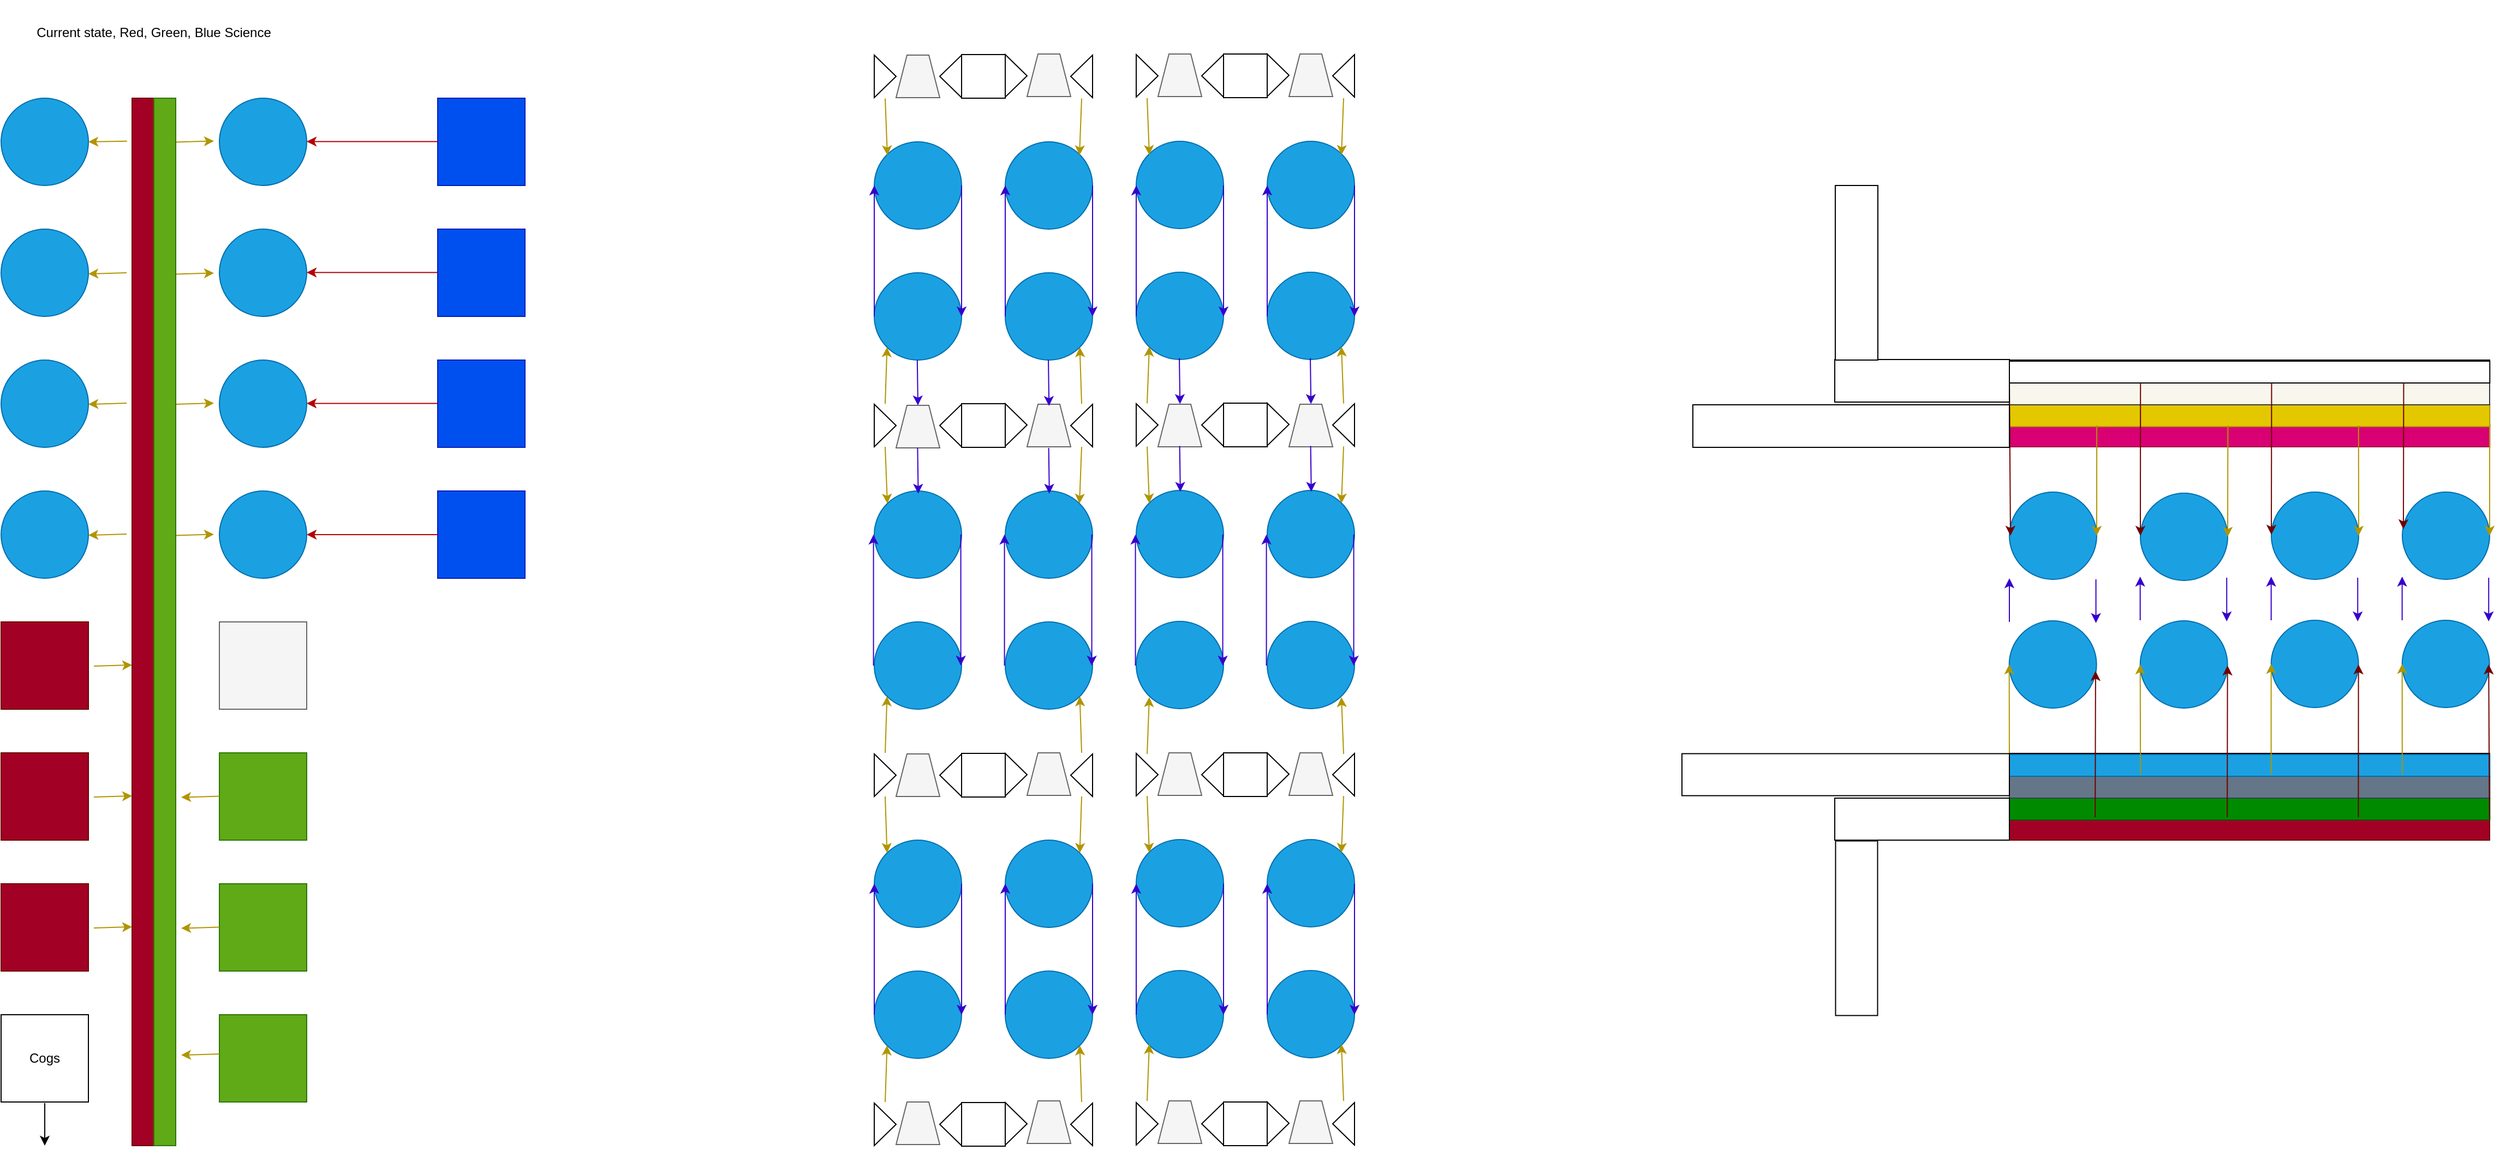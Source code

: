 <mxfile version="21.3.2" type="device">
  <diagram name="Page-1" id="IJ2TFcbn0Lu6SNVqhSVj">
    <mxGraphModel dx="1793" dy="991" grid="1" gridSize="10" guides="1" tooltips="1" connect="1" arrows="1" fold="1" page="1" pageScale="1" pageWidth="850" pageHeight="1100" math="0" shadow="0">
      <root>
        <mxCell id="0" />
        <mxCell id="1" parent="0" />
        <mxCell id="JLhUXGUJFV2L9TylYYv--358" value="" style="rounded=0;whiteSpace=wrap;html=1;" vertex="1" parent="1">
          <mxGeometry x="2039.84" y="761.5" width="440" height="38.5" as="geometry" />
        </mxCell>
        <mxCell id="JLhUXGUJFV2L9TylYYv--359" value="" style="rounded=0;whiteSpace=wrap;html=1;" vertex="1" parent="1">
          <mxGeometry x="2040" y="720.5" width="440" height="38.5" as="geometry" />
        </mxCell>
        <mxCell id="GeOrMXXM5Ln6Xm9U8jmn-1" value="" style="ellipse;whiteSpace=wrap;html=1;aspect=fixed;fillColor=#1ba1e2;fontColor=#ffffff;strokeColor=#006EAF;" parent="1" vertex="1">
          <mxGeometry x="200" y="120" width="80" height="80" as="geometry" />
        </mxCell>
        <mxCell id="GeOrMXXM5Ln6Xm9U8jmn-2" value="" style="ellipse;whiteSpace=wrap;html=1;aspect=fixed;fillColor=#1ba1e2;fontColor=#ffffff;strokeColor=#006EAF;" parent="1" vertex="1">
          <mxGeometry x="400" y="120" width="80" height="80" as="geometry" />
        </mxCell>
        <mxCell id="GeOrMXXM5Ln6Xm9U8jmn-3" value="" style="ellipse;whiteSpace=wrap;html=1;aspect=fixed;fillColor=#1ba1e2;fontColor=#ffffff;strokeColor=#006EAF;" parent="1" vertex="1">
          <mxGeometry x="200" y="240" width="80" height="80" as="geometry" />
        </mxCell>
        <mxCell id="GeOrMXXM5Ln6Xm9U8jmn-4" value="" style="ellipse;whiteSpace=wrap;html=1;aspect=fixed;fillColor=#1ba1e2;fontColor=#ffffff;strokeColor=#006EAF;" parent="1" vertex="1">
          <mxGeometry x="400" y="240" width="80" height="80" as="geometry" />
        </mxCell>
        <mxCell id="GeOrMXXM5Ln6Xm9U8jmn-6" value="" style="rounded=0;whiteSpace=wrap;html=1;" parent="1" vertex="1">
          <mxGeometry x="320" y="120" width="40" height="960" as="geometry" />
        </mxCell>
        <mxCell id="GeOrMXXM5Ln6Xm9U8jmn-7" value="" style="ellipse;whiteSpace=wrap;html=1;aspect=fixed;fillColor=#1ba1e2;fontColor=#ffffff;strokeColor=#006EAF;" parent="1" vertex="1">
          <mxGeometry x="200" y="360" width="80" height="80" as="geometry" />
        </mxCell>
        <mxCell id="GeOrMXXM5Ln6Xm9U8jmn-8" value="" style="ellipse;whiteSpace=wrap;html=1;aspect=fixed;fillColor=#1ba1e2;fontColor=#ffffff;strokeColor=#006EAF;" parent="1" vertex="1">
          <mxGeometry x="400" y="360" width="80" height="80" as="geometry" />
        </mxCell>
        <mxCell id="GeOrMXXM5Ln6Xm9U8jmn-9" value="" style="ellipse;whiteSpace=wrap;html=1;aspect=fixed;fillColor=#1ba1e2;fontColor=#ffffff;strokeColor=#006EAF;" parent="1" vertex="1">
          <mxGeometry x="200" y="480" width="80" height="80" as="geometry" />
        </mxCell>
        <mxCell id="GeOrMXXM5Ln6Xm9U8jmn-10" value="" style="ellipse;whiteSpace=wrap;html=1;aspect=fixed;fillColor=#1ba1e2;fontColor=#ffffff;strokeColor=#006EAF;" parent="1" vertex="1">
          <mxGeometry x="400" y="480" width="80" height="80" as="geometry" />
        </mxCell>
        <mxCell id="GeOrMXXM5Ln6Xm9U8jmn-11" value="" style="whiteSpace=wrap;html=1;aspect=fixed;fillColor=#a20025;fontColor=#ffffff;strokeColor=#6F0000;" parent="1" vertex="1">
          <mxGeometry x="200" y="600" width="80" height="80" as="geometry" />
        </mxCell>
        <mxCell id="GeOrMXXM5Ln6Xm9U8jmn-12" value="" style="whiteSpace=wrap;html=1;aspect=fixed;fillColor=#60a917;fontColor=#ffffff;strokeColor=#2D7600;" parent="1" vertex="1">
          <mxGeometry x="400" y="960" width="80" height="80" as="geometry" />
        </mxCell>
        <mxCell id="GeOrMXXM5Ln6Xm9U8jmn-13" value="" style="rounded=0;whiteSpace=wrap;html=1;fillColor=#a20025;fontColor=#ffffff;strokeColor=#6F0000;" parent="1" vertex="1">
          <mxGeometry x="200" y="720" width="80" height="80" as="geometry" />
        </mxCell>
        <mxCell id="GeOrMXXM5Ln6Xm9U8jmn-14" value="" style="rounded=0;whiteSpace=wrap;html=1;fillColor=#60a917;fontColor=#ffffff;strokeColor=#2D7600;" parent="1" vertex="1">
          <mxGeometry x="400" y="720" width="80" height="80" as="geometry" />
        </mxCell>
        <mxCell id="GeOrMXXM5Ln6Xm9U8jmn-17" value="" style="rounded=0;whiteSpace=wrap;html=1;fillColor=#a20025;fontColor=#ffffff;strokeColor=#6F0000;" parent="1" vertex="1">
          <mxGeometry x="200" y="840" width="80" height="80" as="geometry" />
        </mxCell>
        <mxCell id="GeOrMXXM5Ln6Xm9U8jmn-18" value="" style="rounded=0;whiteSpace=wrap;html=1;fillColor=#60a917;fontColor=#ffffff;strokeColor=#2D7600;" parent="1" vertex="1">
          <mxGeometry x="400" y="840" width="80" height="80" as="geometry" />
        </mxCell>
        <mxCell id="GeOrMXXM5Ln6Xm9U8jmn-19" value="" style="whiteSpace=wrap;html=1;aspect=fixed;fillColor=#f5f5f5;fontColor=#333333;strokeColor=#666666;" parent="1" vertex="1">
          <mxGeometry x="400" y="600" width="80" height="80" as="geometry" />
        </mxCell>
        <mxCell id="GeOrMXXM5Ln6Xm9U8jmn-20" value="Cogs" style="whiteSpace=wrap;html=1;aspect=fixed;" parent="1" vertex="1">
          <mxGeometry x="200" y="960" width="80" height="80" as="geometry" />
        </mxCell>
        <mxCell id="GeOrMXXM5Ln6Xm9U8jmn-26" value="" style="endArrow=classic;html=1;rounded=0;entryX=1;entryY=0.5;entryDx=0;entryDy=0;exitX=-0.115;exitY=0.041;exitDx=0;exitDy=0;exitPerimeter=0;fillColor=#e3c800;strokeColor=#B09500;" parent="1" source="GeOrMXXM5Ln6Xm9U8jmn-6" target="GeOrMXXM5Ln6Xm9U8jmn-1" edge="1">
          <mxGeometry width="50" height="50" relative="1" as="geometry">
            <mxPoint x="310" y="200" as="sourcePoint" />
            <mxPoint x="360" y="150" as="targetPoint" />
          </mxGeometry>
        </mxCell>
        <mxCell id="GeOrMXXM5Ln6Xm9U8jmn-27" value="" style="endArrow=classic;html=1;rounded=0;entryX=1;entryY=0.5;entryDx=0;entryDy=0;exitX=-0.115;exitY=0.041;exitDx=0;exitDy=0;exitPerimeter=0;fillColor=#e3c800;strokeColor=#B09500;" parent="1" edge="1">
          <mxGeometry width="50" height="50" relative="1" as="geometry">
            <mxPoint x="315" y="280" as="sourcePoint" />
            <mxPoint x="280" y="281" as="targetPoint" />
          </mxGeometry>
        </mxCell>
        <mxCell id="GeOrMXXM5Ln6Xm9U8jmn-28" value="" style="endArrow=classic;html=1;rounded=0;entryX=1;entryY=0.5;entryDx=0;entryDy=0;exitX=-0.115;exitY=0.041;exitDx=0;exitDy=0;exitPerimeter=0;fillColor=#e3c800;strokeColor=#B09500;" parent="1" edge="1">
          <mxGeometry width="50" height="50" relative="1" as="geometry">
            <mxPoint x="315" y="399.5" as="sourcePoint" />
            <mxPoint x="280" y="400.5" as="targetPoint" />
          </mxGeometry>
        </mxCell>
        <mxCell id="GeOrMXXM5Ln6Xm9U8jmn-29" value="" style="endArrow=classic;html=1;rounded=0;entryX=1;entryY=0.5;entryDx=0;entryDy=0;exitX=-0.115;exitY=0.041;exitDx=0;exitDy=0;exitPerimeter=0;fillColor=#e3c800;strokeColor=#B09500;" parent="1" edge="1">
          <mxGeometry width="50" height="50" relative="1" as="geometry">
            <mxPoint x="315" y="519.5" as="sourcePoint" />
            <mxPoint x="280" y="520.5" as="targetPoint" />
          </mxGeometry>
        </mxCell>
        <mxCell id="GeOrMXXM5Ln6Xm9U8jmn-30" value="" style="endArrow=none;html=1;rounded=0;entryX=1;entryY=0.5;entryDx=0;entryDy=0;exitX=-0.115;exitY=0.041;exitDx=0;exitDy=0;exitPerimeter=0;startArrow=classic;startFill=1;endFill=0;fillColor=#e3c800;strokeColor=#B09500;" parent="1" edge="1">
          <mxGeometry width="50" height="50" relative="1" as="geometry">
            <mxPoint x="320" y="639.5" as="sourcePoint" />
            <mxPoint x="285" y="640.5" as="targetPoint" />
          </mxGeometry>
        </mxCell>
        <mxCell id="GeOrMXXM5Ln6Xm9U8jmn-31" value="" style="endArrow=none;html=1;rounded=0;entryX=1;entryY=0.5;entryDx=0;entryDy=0;exitX=-0.115;exitY=0.041;exitDx=0;exitDy=0;exitPerimeter=0;startArrow=classic;startFill=1;endFill=0;fillColor=#e3c800;strokeColor=#B09500;" parent="1" edge="1">
          <mxGeometry width="50" height="50" relative="1" as="geometry">
            <mxPoint x="320" y="759.5" as="sourcePoint" />
            <mxPoint x="285" y="760.5" as="targetPoint" />
          </mxGeometry>
        </mxCell>
        <mxCell id="GeOrMXXM5Ln6Xm9U8jmn-32" value="" style="endArrow=none;html=1;rounded=0;entryX=1;entryY=0.5;entryDx=0;entryDy=0;exitX=-0.115;exitY=0.041;exitDx=0;exitDy=0;exitPerimeter=0;startArrow=classic;startFill=1;endFill=0;fillColor=#e3c800;strokeColor=#B09500;" parent="1" edge="1">
          <mxGeometry width="50" height="50" relative="1" as="geometry">
            <mxPoint x="320" y="879.5" as="sourcePoint" />
            <mxPoint x="285" y="880.5" as="targetPoint" />
          </mxGeometry>
        </mxCell>
        <mxCell id="GeOrMXXM5Ln6Xm9U8jmn-33" value="" style="endArrow=none;html=1;rounded=0;entryX=1;entryY=0.5;entryDx=0;entryDy=0;startArrow=classic;startFill=1;endFill=0;" parent="1" edge="1">
          <mxGeometry width="50" height="50" relative="1" as="geometry">
            <mxPoint x="240" y="1080" as="sourcePoint" />
            <mxPoint x="240" y="1041" as="targetPoint" />
          </mxGeometry>
        </mxCell>
        <mxCell id="GeOrMXXM5Ln6Xm9U8jmn-34" value="" style="endArrow=none;html=1;rounded=0;entryX=1;entryY=0.5;entryDx=0;entryDy=0;exitX=-0.115;exitY=0.041;exitDx=0;exitDy=0;exitPerimeter=0;endFill=0;startArrow=classic;startFill=1;fillColor=#e3c800;strokeColor=#B09500;" parent="1" edge="1">
          <mxGeometry width="50" height="50" relative="1" as="geometry">
            <mxPoint x="395" y="159.25" as="sourcePoint" />
            <mxPoint x="360" y="160.25" as="targetPoint" />
          </mxGeometry>
        </mxCell>
        <mxCell id="GeOrMXXM5Ln6Xm9U8jmn-35" value="" style="endArrow=none;html=1;rounded=0;entryX=1;entryY=0.5;entryDx=0;entryDy=0;exitX=-0.115;exitY=0.041;exitDx=0;exitDy=0;exitPerimeter=0;endFill=0;startArrow=classic;startFill=1;fillColor=#e3c800;strokeColor=#B09500;" parent="1" edge="1">
          <mxGeometry width="50" height="50" relative="1" as="geometry">
            <mxPoint x="395" y="280.25" as="sourcePoint" />
            <mxPoint x="360" y="281.25" as="targetPoint" />
          </mxGeometry>
        </mxCell>
        <mxCell id="GeOrMXXM5Ln6Xm9U8jmn-36" value="" style="endArrow=none;html=1;rounded=0;entryX=1;entryY=0.5;entryDx=0;entryDy=0;exitX=-0.115;exitY=0.041;exitDx=0;exitDy=0;exitPerimeter=0;endFill=0;startArrow=classic;startFill=1;fillColor=#e3c800;strokeColor=#B09500;" parent="1" edge="1">
          <mxGeometry width="50" height="50" relative="1" as="geometry">
            <mxPoint x="395" y="399.5" as="sourcePoint" />
            <mxPoint x="360" y="400.5" as="targetPoint" />
          </mxGeometry>
        </mxCell>
        <mxCell id="GeOrMXXM5Ln6Xm9U8jmn-37" value="" style="endArrow=none;html=1;rounded=0;entryX=1;entryY=0.5;entryDx=0;entryDy=0;exitX=-0.115;exitY=0.041;exitDx=0;exitDy=0;exitPerimeter=0;endFill=0;startArrow=classic;startFill=1;fillColor=#e3c800;strokeColor=#B09500;" parent="1" edge="1">
          <mxGeometry width="50" height="50" relative="1" as="geometry">
            <mxPoint x="395" y="519.75" as="sourcePoint" />
            <mxPoint x="360" y="520.75" as="targetPoint" />
          </mxGeometry>
        </mxCell>
        <mxCell id="GeOrMXXM5Ln6Xm9U8jmn-39" value="" style="endArrow=classic;html=1;rounded=0;entryX=1;entryY=0.5;entryDx=0;entryDy=0;exitX=-0.115;exitY=0.041;exitDx=0;exitDy=0;exitPerimeter=0;startArrow=none;startFill=0;endFill=1;fillColor=#e3c800;strokeColor=#B09500;" parent="1" edge="1">
          <mxGeometry width="50" height="50" relative="1" as="geometry">
            <mxPoint x="400" y="759.75" as="sourcePoint" />
            <mxPoint x="365" y="760.75" as="targetPoint" />
          </mxGeometry>
        </mxCell>
        <mxCell id="GeOrMXXM5Ln6Xm9U8jmn-40" value="" style="endArrow=classic;html=1;rounded=0;entryX=1;entryY=0.5;entryDx=0;entryDy=0;exitX=-0.115;exitY=0.041;exitDx=0;exitDy=0;exitPerimeter=0;startArrow=none;startFill=0;endFill=1;fillColor=#e3c800;strokeColor=#B09500;" parent="1" edge="1">
          <mxGeometry width="50" height="50" relative="1" as="geometry">
            <mxPoint x="400" y="879.75" as="sourcePoint" />
            <mxPoint x="365" y="880.75" as="targetPoint" />
          </mxGeometry>
        </mxCell>
        <mxCell id="GeOrMXXM5Ln6Xm9U8jmn-41" value="" style="endArrow=classic;html=1;rounded=0;entryX=1;entryY=0.5;entryDx=0;entryDy=0;exitX=-0.115;exitY=0.041;exitDx=0;exitDy=0;exitPerimeter=0;startArrow=none;startFill=0;endFill=1;fillColor=#e3c800;strokeColor=#B09500;" parent="1" edge="1">
          <mxGeometry width="50" height="50" relative="1" as="geometry">
            <mxPoint x="400" y="996" as="sourcePoint" />
            <mxPoint x="365" y="997" as="targetPoint" />
          </mxGeometry>
        </mxCell>
        <mxCell id="GeOrMXXM5Ln6Xm9U8jmn-42" value="" style="rounded=0;whiteSpace=wrap;html=1;fillColor=#a20025;strokeColor=#6F0000;fontColor=#ffffff;" parent="1" vertex="1">
          <mxGeometry x="320" y="120" width="20" height="960" as="geometry" />
        </mxCell>
        <mxCell id="GeOrMXXM5Ln6Xm9U8jmn-43" value="" style="rounded=0;whiteSpace=wrap;html=1;fillColor=#60a917;strokeColor=#2D7600;fontColor=#ffffff;" parent="1" vertex="1">
          <mxGeometry x="340" y="120" width="20" height="960" as="geometry" />
        </mxCell>
        <mxCell id="GeOrMXXM5Ln6Xm9U8jmn-44" value="" style="whiteSpace=wrap;html=1;aspect=fixed;fillColor=#0050ef;fontColor=#ffffff;strokeColor=#001DBC;" parent="1" vertex="1">
          <mxGeometry x="600" y="120" width="80" height="80" as="geometry" />
        </mxCell>
        <mxCell id="GeOrMXXM5Ln6Xm9U8jmn-45" value="" style="whiteSpace=wrap;html=1;aspect=fixed;fillColor=#0050ef;fontColor=#ffffff;strokeColor=#001DBC;" parent="1" vertex="1">
          <mxGeometry x="600" y="240" width="80" height="80" as="geometry" />
        </mxCell>
        <mxCell id="GeOrMXXM5Ln6Xm9U8jmn-46" value="" style="whiteSpace=wrap;html=1;aspect=fixed;fillColor=#0050ef;fontColor=#ffffff;strokeColor=#001DBC;" parent="1" vertex="1">
          <mxGeometry x="600" y="360" width="80" height="80" as="geometry" />
        </mxCell>
        <mxCell id="GeOrMXXM5Ln6Xm9U8jmn-47" value="" style="whiteSpace=wrap;html=1;aspect=fixed;fillColor=#0050ef;fontColor=#ffffff;strokeColor=#001DBC;" parent="1" vertex="1">
          <mxGeometry x="600" y="480" width="80" height="80" as="geometry" />
        </mxCell>
        <mxCell id="GeOrMXXM5Ln6Xm9U8jmn-48" value="" style="endArrow=classic;html=1;rounded=0;exitX=0;exitY=0.5;exitDx=0;exitDy=0;fillColor=#e51400;strokeColor=#B20000;" parent="1" source="GeOrMXXM5Ln6Xm9U8jmn-47" edge="1">
          <mxGeometry width="50" height="50" relative="1" as="geometry">
            <mxPoint x="-140" y="600" as="sourcePoint" />
            <mxPoint x="480" y="520" as="targetPoint" />
          </mxGeometry>
        </mxCell>
        <mxCell id="GeOrMXXM5Ln6Xm9U8jmn-49" value="" style="endArrow=classic;html=1;rounded=0;exitX=0;exitY=0.5;exitDx=0;exitDy=0;fillColor=#e51400;strokeColor=#B20000;" parent="1" edge="1">
          <mxGeometry width="50" height="50" relative="1" as="geometry">
            <mxPoint x="600" y="399.72" as="sourcePoint" />
            <mxPoint x="480" y="399.72" as="targetPoint" />
          </mxGeometry>
        </mxCell>
        <mxCell id="GeOrMXXM5Ln6Xm9U8jmn-50" value="" style="endArrow=classic;html=1;rounded=0;exitX=0;exitY=0.5;exitDx=0;exitDy=0;fillColor=#e51400;strokeColor=#B20000;" parent="1" edge="1">
          <mxGeometry width="50" height="50" relative="1" as="geometry">
            <mxPoint x="600" y="279.72" as="sourcePoint" />
            <mxPoint x="480" y="279.72" as="targetPoint" />
          </mxGeometry>
        </mxCell>
        <mxCell id="GeOrMXXM5Ln6Xm9U8jmn-51" value="" style="endArrow=classic;html=1;rounded=0;exitX=0;exitY=0.5;exitDx=0;exitDy=0;fillColor=#e51400;strokeColor=#B20000;" parent="1" edge="1">
          <mxGeometry width="50" height="50" relative="1" as="geometry">
            <mxPoint x="600" y="159.72" as="sourcePoint" />
            <mxPoint x="480" y="159.72" as="targetPoint" />
          </mxGeometry>
        </mxCell>
        <mxCell id="GeOrMXXM5Ln6Xm9U8jmn-54" value="Current state, Red, Green, Blue Science" style="text;html=1;strokeColor=none;fillColor=none;align=center;verticalAlign=middle;whiteSpace=wrap;rounded=0;" parent="1" vertex="1">
          <mxGeometry x="230" y="30" width="220" height="60" as="geometry" />
        </mxCell>
        <mxCell id="GeOrMXXM5Ln6Xm9U8jmn-56" value="" style="ellipse;whiteSpace=wrap;html=1;aspect=fixed;fillColor=#1ba1e2;fontColor=#ffffff;strokeColor=#006EAF;" parent="1" vertex="1">
          <mxGeometry x="1000" y="480" width="80" height="80" as="geometry" />
        </mxCell>
        <mxCell id="GeOrMXXM5Ln6Xm9U8jmn-57" value="" style="ellipse;whiteSpace=wrap;html=1;aspect=fixed;fillColor=#1ba1e2;fontColor=#ffffff;strokeColor=#006EAF;" parent="1" vertex="1">
          <mxGeometry x="1120" y="480" width="80" height="80" as="geometry" />
        </mxCell>
        <mxCell id="GeOrMXXM5Ln6Xm9U8jmn-58" value="" style="ellipse;whiteSpace=wrap;html=1;aspect=fixed;fillColor=#1ba1e2;fontColor=#ffffff;strokeColor=#006EAF;" parent="1" vertex="1">
          <mxGeometry x="1120" y="600" width="80" height="80" as="geometry" />
        </mxCell>
        <mxCell id="GeOrMXXM5Ln6Xm9U8jmn-59" value="" style="ellipse;whiteSpace=wrap;html=1;aspect=fixed;fillColor=#1ba1e2;fontColor=#ffffff;strokeColor=#006EAF;" parent="1" vertex="1">
          <mxGeometry x="1000" y="600" width="80" height="80" as="geometry" />
        </mxCell>
        <mxCell id="GeOrMXXM5Ln6Xm9U8jmn-60" value="" style="ellipse;whiteSpace=wrap;html=1;aspect=fixed;fillColor=#1ba1e2;fontColor=#ffffff;strokeColor=#006EAF;" parent="1" vertex="1">
          <mxGeometry x="1240" y="479.5" width="80" height="80" as="geometry" />
        </mxCell>
        <mxCell id="GeOrMXXM5Ln6Xm9U8jmn-61" value="" style="ellipse;whiteSpace=wrap;html=1;aspect=fixed;fillColor=#1ba1e2;fontColor=#ffffff;strokeColor=#006EAF;" parent="1" vertex="1">
          <mxGeometry x="1360" y="479.5" width="80" height="80" as="geometry" />
        </mxCell>
        <mxCell id="GeOrMXXM5Ln6Xm9U8jmn-62" value="" style="ellipse;whiteSpace=wrap;html=1;aspect=fixed;fillColor=#1ba1e2;fontColor=#ffffff;strokeColor=#006EAF;" parent="1" vertex="1">
          <mxGeometry x="1360" y="599.5" width="80" height="80" as="geometry" />
        </mxCell>
        <mxCell id="GeOrMXXM5Ln6Xm9U8jmn-63" value="" style="ellipse;whiteSpace=wrap;html=1;aspect=fixed;fillColor=#1ba1e2;fontColor=#ffffff;strokeColor=#006EAF;" parent="1" vertex="1">
          <mxGeometry x="1240" y="599.5" width="80" height="80" as="geometry" />
        </mxCell>
        <mxCell id="GeOrMXXM5Ln6Xm9U8jmn-64" value="" style="ellipse;whiteSpace=wrap;html=1;aspect=fixed;fillColor=#1ba1e2;fontColor=#ffffff;strokeColor=#006EAF;" parent="1" vertex="1">
          <mxGeometry x="1240" y="799.5" width="80" height="80" as="geometry" />
        </mxCell>
        <mxCell id="GeOrMXXM5Ln6Xm9U8jmn-65" value="" style="ellipse;whiteSpace=wrap;html=1;aspect=fixed;fillColor=#1ba1e2;fontColor=#ffffff;strokeColor=#006EAF;" parent="1" vertex="1">
          <mxGeometry x="1360" y="799.5" width="80" height="80" as="geometry" />
        </mxCell>
        <mxCell id="GeOrMXXM5Ln6Xm9U8jmn-66" value="" style="ellipse;whiteSpace=wrap;html=1;aspect=fixed;fillColor=#1ba1e2;fontColor=#ffffff;strokeColor=#006EAF;" parent="1" vertex="1">
          <mxGeometry x="1360" y="919.5" width="80" height="80" as="geometry" />
        </mxCell>
        <mxCell id="GeOrMXXM5Ln6Xm9U8jmn-67" value="" style="ellipse;whiteSpace=wrap;html=1;aspect=fixed;fillColor=#1ba1e2;fontColor=#ffffff;strokeColor=#006EAF;" parent="1" vertex="1">
          <mxGeometry x="1240" y="919.5" width="80" height="80" as="geometry" />
        </mxCell>
        <mxCell id="GeOrMXXM5Ln6Xm9U8jmn-68" value="" style="ellipse;whiteSpace=wrap;html=1;aspect=fixed;fillColor=#1ba1e2;fontColor=#ffffff;strokeColor=#006EAF;" parent="1" vertex="1">
          <mxGeometry x="1000" y="800" width="80" height="80" as="geometry" />
        </mxCell>
        <mxCell id="GeOrMXXM5Ln6Xm9U8jmn-69" value="" style="ellipse;whiteSpace=wrap;html=1;aspect=fixed;fillColor=#1ba1e2;fontColor=#ffffff;strokeColor=#006EAF;" parent="1" vertex="1">
          <mxGeometry x="1120" y="800" width="80" height="80" as="geometry" />
        </mxCell>
        <mxCell id="GeOrMXXM5Ln6Xm9U8jmn-70" value="" style="ellipse;whiteSpace=wrap;html=1;aspect=fixed;fillColor=#1ba1e2;fontColor=#ffffff;strokeColor=#006EAF;" parent="1" vertex="1">
          <mxGeometry x="1120" y="920" width="80" height="80" as="geometry" />
        </mxCell>
        <mxCell id="GeOrMXXM5Ln6Xm9U8jmn-71" value="" style="ellipse;whiteSpace=wrap;html=1;aspect=fixed;fillColor=#1ba1e2;fontColor=#ffffff;strokeColor=#006EAF;" parent="1" vertex="1">
          <mxGeometry x="1000" y="920" width="80" height="80" as="geometry" />
        </mxCell>
        <mxCell id="JLhUXGUJFV2L9TylYYv--4" value="" style="rounded=0;whiteSpace=wrap;html=1;" vertex="1" parent="1">
          <mxGeometry x="1320" y="399.5" width="40" height="40" as="geometry" />
        </mxCell>
        <mxCell id="JLhUXGUJFV2L9TylYYv--7" value="" style="ellipse;whiteSpace=wrap;html=1;aspect=fixed;fillColor=#1ba1e2;fontColor=#ffffff;strokeColor=#006EAF;" vertex="1" parent="1">
          <mxGeometry x="1000" y="160" width="80" height="80" as="geometry" />
        </mxCell>
        <mxCell id="JLhUXGUJFV2L9TylYYv--8" value="" style="ellipse;whiteSpace=wrap;html=1;aspect=fixed;fillColor=#1ba1e2;fontColor=#ffffff;strokeColor=#006EAF;" vertex="1" parent="1">
          <mxGeometry x="1120" y="160" width="80" height="80" as="geometry" />
        </mxCell>
        <mxCell id="JLhUXGUJFV2L9TylYYv--9" value="" style="ellipse;whiteSpace=wrap;html=1;aspect=fixed;fillColor=#1ba1e2;fontColor=#ffffff;strokeColor=#006EAF;" vertex="1" parent="1">
          <mxGeometry x="1120" y="280" width="80" height="80" as="geometry" />
        </mxCell>
        <mxCell id="JLhUXGUJFV2L9TylYYv--10" value="" style="ellipse;whiteSpace=wrap;html=1;aspect=fixed;fillColor=#1ba1e2;fontColor=#ffffff;strokeColor=#006EAF;" vertex="1" parent="1">
          <mxGeometry x="1000" y="280" width="80" height="80" as="geometry" />
        </mxCell>
        <mxCell id="JLhUXGUJFV2L9TylYYv--11" value="" style="ellipse;whiteSpace=wrap;html=1;aspect=fixed;fillColor=#1ba1e2;fontColor=#ffffff;strokeColor=#006EAF;" vertex="1" parent="1">
          <mxGeometry x="1240" y="159.5" width="80" height="80" as="geometry" />
        </mxCell>
        <mxCell id="JLhUXGUJFV2L9TylYYv--12" value="" style="ellipse;whiteSpace=wrap;html=1;aspect=fixed;fillColor=#1ba1e2;fontColor=#ffffff;strokeColor=#006EAF;" vertex="1" parent="1">
          <mxGeometry x="1360" y="159.5" width="80" height="80" as="geometry" />
        </mxCell>
        <mxCell id="JLhUXGUJFV2L9TylYYv--13" value="" style="ellipse;whiteSpace=wrap;html=1;aspect=fixed;fillColor=#1ba1e2;fontColor=#ffffff;strokeColor=#006EAF;" vertex="1" parent="1">
          <mxGeometry x="1360" y="279.5" width="80" height="80" as="geometry" />
        </mxCell>
        <mxCell id="JLhUXGUJFV2L9TylYYv--14" value="" style="ellipse;whiteSpace=wrap;html=1;aspect=fixed;fillColor=#1ba1e2;fontColor=#ffffff;strokeColor=#006EAF;" vertex="1" parent="1">
          <mxGeometry x="1240" y="279.5" width="80" height="80" as="geometry" />
        </mxCell>
        <mxCell id="JLhUXGUJFV2L9TylYYv--37" value="" style="triangle;whiteSpace=wrap;html=1;rotation=-180;" vertex="1" parent="1">
          <mxGeometry x="1300" y="400" width="20" height="39" as="geometry" />
        </mxCell>
        <mxCell id="JLhUXGUJFV2L9TylYYv--38" value="" style="triangle;whiteSpace=wrap;html=1;rotation=0;" vertex="1" parent="1">
          <mxGeometry x="1240" y="400" width="20" height="39" as="geometry" />
        </mxCell>
        <mxCell id="JLhUXGUJFV2L9TylYYv--39" value="" style="triangle;whiteSpace=wrap;html=1;rotation=-180;" vertex="1" parent="1">
          <mxGeometry x="1420" y="400" width="20" height="39" as="geometry" />
        </mxCell>
        <mxCell id="JLhUXGUJFV2L9TylYYv--40" value="" style="triangle;whiteSpace=wrap;html=1;rotation=0;" vertex="1" parent="1">
          <mxGeometry x="1360" y="399.5" width="20" height="39" as="geometry" />
        </mxCell>
        <mxCell id="JLhUXGUJFV2L9TylYYv--68" value="" style="endArrow=classic;html=1;rounded=0;entryX=0;entryY=0.5;entryDx=0;entryDy=0;startArrow=none;startFill=0;endFill=1;fillColor=#6a00ff;strokeColor=#3700CC;exitX=0;exitY=0.5;exitDx=0;exitDy=0;" edge="1" parent="1" source="JLhUXGUJFV2L9TylYYv--10" target="JLhUXGUJFV2L9TylYYv--7">
          <mxGeometry width="50" height="50" relative="1" as="geometry">
            <mxPoint x="1010" y="290" as="sourcePoint" />
            <mxPoint x="1009.64" y="230" as="targetPoint" />
          </mxGeometry>
        </mxCell>
        <mxCell id="JLhUXGUJFV2L9TylYYv--69" value="" style="endArrow=classic;html=1;rounded=0;entryX=0;entryY=0.5;entryDx=0;entryDy=0;exitX=0;exitY=0.5;exitDx=0;exitDy=0;startArrow=none;startFill=0;endFill=1;fillColor=#6a00ff;strokeColor=#3700CC;" edge="1" parent="1" source="JLhUXGUJFV2L9TylYYv--9" target="JLhUXGUJFV2L9TylYYv--8">
          <mxGeometry width="50" height="50" relative="1" as="geometry">
            <mxPoint x="1119.29" y="280" as="sourcePoint" />
            <mxPoint x="1119.29" y="240" as="targetPoint" />
          </mxGeometry>
        </mxCell>
        <mxCell id="JLhUXGUJFV2L9TylYYv--82" value="" style="endArrow=classic;html=1;rounded=0;entryX=0;entryY=1;entryDx=0;entryDy=0;exitX=0.5;exitY=0;exitDx=0;exitDy=0;startArrow=none;startFill=0;endFill=1;fillColor=#e3c800;strokeColor=#B09500;" edge="1" parent="1" target="GeOrMXXM5Ln6Xm9U8jmn-71">
          <mxGeometry width="50" height="50" relative="1" as="geometry">
            <mxPoint x="1010" y="1040" as="sourcePoint" />
            <mxPoint x="1010" y="1000" as="targetPoint" />
          </mxGeometry>
        </mxCell>
        <mxCell id="JLhUXGUJFV2L9TylYYv--83" value="" style="endArrow=classic;html=1;rounded=0;entryX=1;entryY=1;entryDx=0;entryDy=0;exitX=0.5;exitY=0;exitDx=0;exitDy=0;startArrow=none;startFill=0;endFill=1;fillColor=#e3c800;strokeColor=#B09500;" edge="1" parent="1" target="GeOrMXXM5Ln6Xm9U8jmn-70">
          <mxGeometry width="50" height="50" relative="1" as="geometry">
            <mxPoint x="1190" y="1040" as="sourcePoint" />
            <mxPoint x="1190" y="1000" as="targetPoint" />
          </mxGeometry>
        </mxCell>
        <mxCell id="JLhUXGUJFV2L9TylYYv--84" value="" style="endArrow=classic;html=1;rounded=0;entryX=0;entryY=1;entryDx=0;entryDy=0;exitX=0.5;exitY=0;exitDx=0;exitDy=0;startArrow=none;startFill=0;endFill=1;fillColor=#e3c800;strokeColor=#B09500;" edge="1" parent="1" target="GeOrMXXM5Ln6Xm9U8jmn-59">
          <mxGeometry width="50" height="50" relative="1" as="geometry">
            <mxPoint x="1010" y="720" as="sourcePoint" />
            <mxPoint x="1010" y="680" as="targetPoint" />
          </mxGeometry>
        </mxCell>
        <mxCell id="JLhUXGUJFV2L9TylYYv--85" value="" style="endArrow=classic;html=1;rounded=0;entryX=1;entryY=1;entryDx=0;entryDy=0;exitX=0.5;exitY=0;exitDx=0;exitDy=0;startArrow=none;startFill=0;endFill=1;fillColor=#e3c800;strokeColor=#B09500;" edge="1" parent="1" target="GeOrMXXM5Ln6Xm9U8jmn-58">
          <mxGeometry width="50" height="50" relative="1" as="geometry">
            <mxPoint x="1190" y="720" as="sourcePoint" />
            <mxPoint x="1190" y="680" as="targetPoint" />
          </mxGeometry>
        </mxCell>
        <mxCell id="JLhUXGUJFV2L9TylYYv--86" value="" style="endArrow=classic;html=1;rounded=0;entryX=0;entryY=1;entryDx=0;entryDy=0;exitX=0.5;exitY=0;exitDx=0;exitDy=0;startArrow=none;startFill=0;endFill=1;fillColor=#e3c800;strokeColor=#B09500;" edge="1" parent="1" target="JLhUXGUJFV2L9TylYYv--10">
          <mxGeometry width="50" height="50" relative="1" as="geometry">
            <mxPoint x="1010" y="400" as="sourcePoint" />
            <mxPoint x="1010" y="360" as="targetPoint" />
          </mxGeometry>
        </mxCell>
        <mxCell id="JLhUXGUJFV2L9TylYYv--87" value="" style="endArrow=classic;html=1;rounded=0;entryX=1;entryY=1;entryDx=0;entryDy=0;exitX=0.5;exitY=0;exitDx=0;exitDy=0;startArrow=none;startFill=0;endFill=1;fillColor=#e3c800;strokeColor=#B09500;" edge="1" parent="1" target="JLhUXGUJFV2L9TylYYv--9">
          <mxGeometry width="50" height="50" relative="1" as="geometry">
            <mxPoint x="1190" y="400" as="sourcePoint" />
            <mxPoint x="1190" y="360" as="targetPoint" />
          </mxGeometry>
        </mxCell>
        <mxCell id="JLhUXGUJFV2L9TylYYv--90" value="" style="endArrow=none;html=1;rounded=0;entryX=0;entryY=0.5;entryDx=0;entryDy=0;exitX=0;exitY=0.5;exitDx=0;exitDy=0;startArrow=classic;startFill=1;endFill=0;fillColor=#6a00ff;strokeColor=#3700CC;" edge="1" parent="1">
          <mxGeometry width="50" height="50" relative="1" as="geometry">
            <mxPoint x="1200" y="320" as="sourcePoint" />
            <mxPoint x="1200" y="200" as="targetPoint" />
          </mxGeometry>
        </mxCell>
        <mxCell id="JLhUXGUJFV2L9TylYYv--91" value="" style="endArrow=none;html=1;rounded=0;entryX=0;entryY=0.5;entryDx=0;entryDy=0;exitX=0;exitY=0.5;exitDx=0;exitDy=0;startArrow=classic;startFill=1;endFill=0;fillColor=#6a00ff;strokeColor=#3700CC;" edge="1" parent="1">
          <mxGeometry width="50" height="50" relative="1" as="geometry">
            <mxPoint x="1080" y="320" as="sourcePoint" />
            <mxPoint x="1080" y="200" as="targetPoint" />
          </mxGeometry>
        </mxCell>
        <mxCell id="JLhUXGUJFV2L9TylYYv--92" value="" style="endArrow=classic;html=1;rounded=0;entryX=0;entryY=0.5;entryDx=0;entryDy=0;startArrow=none;startFill=0;endFill=1;fillColor=#6a00ff;strokeColor=#3700CC;exitX=0;exitY=0.5;exitDx=0;exitDy=0;" edge="1" parent="1">
          <mxGeometry width="50" height="50" relative="1" as="geometry">
            <mxPoint x="999.29" y="640" as="sourcePoint" />
            <mxPoint x="999.29" y="520" as="targetPoint" />
          </mxGeometry>
        </mxCell>
        <mxCell id="JLhUXGUJFV2L9TylYYv--93" value="" style="endArrow=classic;html=1;rounded=0;entryX=0;entryY=0.5;entryDx=0;entryDy=0;exitX=0;exitY=0.5;exitDx=0;exitDy=0;startArrow=none;startFill=0;endFill=1;fillColor=#6a00ff;strokeColor=#3700CC;" edge="1" parent="1">
          <mxGeometry width="50" height="50" relative="1" as="geometry">
            <mxPoint x="1119.29" y="640" as="sourcePoint" />
            <mxPoint x="1119.29" y="520" as="targetPoint" />
          </mxGeometry>
        </mxCell>
        <mxCell id="JLhUXGUJFV2L9TylYYv--94" value="" style="endArrow=none;html=1;rounded=0;entryX=0;entryY=0.5;entryDx=0;entryDy=0;exitX=0;exitY=0.5;exitDx=0;exitDy=0;startArrow=classic;startFill=1;endFill=0;fillColor=#6a00ff;strokeColor=#3700CC;" edge="1" parent="1">
          <mxGeometry width="50" height="50" relative="1" as="geometry">
            <mxPoint x="1199.29" y="640" as="sourcePoint" />
            <mxPoint x="1199.29" y="520" as="targetPoint" />
          </mxGeometry>
        </mxCell>
        <mxCell id="JLhUXGUJFV2L9TylYYv--95" value="" style="endArrow=none;html=1;rounded=0;entryX=0;entryY=0.5;entryDx=0;entryDy=0;exitX=0;exitY=0.5;exitDx=0;exitDy=0;startArrow=classic;startFill=1;endFill=0;fillColor=#6a00ff;strokeColor=#3700CC;" edge="1" parent="1">
          <mxGeometry width="50" height="50" relative="1" as="geometry">
            <mxPoint x="1079.29" y="640" as="sourcePoint" />
            <mxPoint x="1079.29" y="520" as="targetPoint" />
          </mxGeometry>
        </mxCell>
        <mxCell id="JLhUXGUJFV2L9TylYYv--96" value="" style="endArrow=classic;html=1;rounded=0;entryX=0;entryY=0.5;entryDx=0;entryDy=0;startArrow=none;startFill=0;endFill=1;fillColor=#6a00ff;strokeColor=#3700CC;exitX=0;exitY=0.5;exitDx=0;exitDy=0;" edge="1" parent="1">
          <mxGeometry width="50" height="50" relative="1" as="geometry">
            <mxPoint x="1000" y="960" as="sourcePoint" />
            <mxPoint x="1000" y="840" as="targetPoint" />
          </mxGeometry>
        </mxCell>
        <mxCell id="JLhUXGUJFV2L9TylYYv--97" value="" style="endArrow=classic;html=1;rounded=0;entryX=0;entryY=0.5;entryDx=0;entryDy=0;exitX=0;exitY=0.5;exitDx=0;exitDy=0;startArrow=none;startFill=0;endFill=1;fillColor=#6a00ff;strokeColor=#3700CC;" edge="1" parent="1">
          <mxGeometry width="50" height="50" relative="1" as="geometry">
            <mxPoint x="1120" y="960" as="sourcePoint" />
            <mxPoint x="1120" y="840" as="targetPoint" />
          </mxGeometry>
        </mxCell>
        <mxCell id="JLhUXGUJFV2L9TylYYv--98" value="" style="endArrow=none;html=1;rounded=0;entryX=0;entryY=0.5;entryDx=0;entryDy=0;exitX=0;exitY=0.5;exitDx=0;exitDy=0;startArrow=classic;startFill=1;endFill=0;fillColor=#6a00ff;strokeColor=#3700CC;" edge="1" parent="1">
          <mxGeometry width="50" height="50" relative="1" as="geometry">
            <mxPoint x="1200" y="960" as="sourcePoint" />
            <mxPoint x="1200" y="840" as="targetPoint" />
          </mxGeometry>
        </mxCell>
        <mxCell id="JLhUXGUJFV2L9TylYYv--99" value="" style="endArrow=none;html=1;rounded=0;entryX=0;entryY=0.5;entryDx=0;entryDy=0;exitX=0;exitY=0.5;exitDx=0;exitDy=0;startArrow=classic;startFill=1;endFill=0;fillColor=#6a00ff;strokeColor=#3700CC;" edge="1" parent="1">
          <mxGeometry width="50" height="50" relative="1" as="geometry">
            <mxPoint x="1080" y="960" as="sourcePoint" />
            <mxPoint x="1080" y="840" as="targetPoint" />
          </mxGeometry>
        </mxCell>
        <mxCell id="JLhUXGUJFV2L9TylYYv--100" value="" style="endArrow=classic;html=1;rounded=0;entryX=0;entryY=0.5;entryDx=0;entryDy=0;startArrow=none;startFill=0;endFill=1;fillColor=#6a00ff;strokeColor=#3700CC;exitX=0;exitY=0.5;exitDx=0;exitDy=0;" edge="1" parent="1">
          <mxGeometry width="50" height="50" relative="1" as="geometry">
            <mxPoint x="1240" y="320" as="sourcePoint" />
            <mxPoint x="1240" y="200" as="targetPoint" />
          </mxGeometry>
        </mxCell>
        <mxCell id="JLhUXGUJFV2L9TylYYv--101" value="" style="endArrow=classic;html=1;rounded=0;entryX=0;entryY=0.5;entryDx=0;entryDy=0;exitX=0;exitY=0.5;exitDx=0;exitDy=0;startArrow=none;startFill=0;endFill=1;fillColor=#6a00ff;strokeColor=#3700CC;" edge="1" parent="1">
          <mxGeometry width="50" height="50" relative="1" as="geometry">
            <mxPoint x="1360" y="320" as="sourcePoint" />
            <mxPoint x="1360" y="200" as="targetPoint" />
          </mxGeometry>
        </mxCell>
        <mxCell id="JLhUXGUJFV2L9TylYYv--102" value="" style="endArrow=none;html=1;rounded=0;entryX=0;entryY=0.5;entryDx=0;entryDy=0;exitX=0;exitY=0.5;exitDx=0;exitDy=0;startArrow=classic;startFill=1;endFill=0;fillColor=#6a00ff;strokeColor=#3700CC;" edge="1" parent="1">
          <mxGeometry width="50" height="50" relative="1" as="geometry">
            <mxPoint x="1440" y="320" as="sourcePoint" />
            <mxPoint x="1440" y="200" as="targetPoint" />
          </mxGeometry>
        </mxCell>
        <mxCell id="JLhUXGUJFV2L9TylYYv--103" value="" style="endArrow=none;html=1;rounded=0;entryX=0;entryY=0.5;entryDx=0;entryDy=0;exitX=0;exitY=0.5;exitDx=0;exitDy=0;startArrow=classic;startFill=1;endFill=0;fillColor=#6a00ff;strokeColor=#3700CC;" edge="1" parent="1">
          <mxGeometry width="50" height="50" relative="1" as="geometry">
            <mxPoint x="1320" y="320" as="sourcePoint" />
            <mxPoint x="1320" y="200" as="targetPoint" />
          </mxGeometry>
        </mxCell>
        <mxCell id="JLhUXGUJFV2L9TylYYv--104" value="" style="endArrow=classic;html=1;rounded=0;entryX=0;entryY=0.5;entryDx=0;entryDy=0;startArrow=none;startFill=0;endFill=1;fillColor=#6a00ff;strokeColor=#3700CC;exitX=0;exitY=0.5;exitDx=0;exitDy=0;" edge="1" parent="1">
          <mxGeometry width="50" height="50" relative="1" as="geometry">
            <mxPoint x="1239.29" y="640" as="sourcePoint" />
            <mxPoint x="1239.29" y="520" as="targetPoint" />
          </mxGeometry>
        </mxCell>
        <mxCell id="JLhUXGUJFV2L9TylYYv--105" value="" style="endArrow=classic;html=1;rounded=0;entryX=0;entryY=0.5;entryDx=0;entryDy=0;exitX=0;exitY=0.5;exitDx=0;exitDy=0;startArrow=none;startFill=0;endFill=1;fillColor=#6a00ff;strokeColor=#3700CC;" edge="1" parent="1">
          <mxGeometry width="50" height="50" relative="1" as="geometry">
            <mxPoint x="1359.29" y="640" as="sourcePoint" />
            <mxPoint x="1359.29" y="520" as="targetPoint" />
          </mxGeometry>
        </mxCell>
        <mxCell id="JLhUXGUJFV2L9TylYYv--106" value="" style="endArrow=none;html=1;rounded=0;entryX=0;entryY=0.5;entryDx=0;entryDy=0;exitX=0;exitY=0.5;exitDx=0;exitDy=0;startArrow=classic;startFill=1;endFill=0;fillColor=#6a00ff;strokeColor=#3700CC;" edge="1" parent="1">
          <mxGeometry width="50" height="50" relative="1" as="geometry">
            <mxPoint x="1439.29" y="640" as="sourcePoint" />
            <mxPoint x="1439.29" y="520" as="targetPoint" />
          </mxGeometry>
        </mxCell>
        <mxCell id="JLhUXGUJFV2L9TylYYv--107" value="" style="endArrow=none;html=1;rounded=0;entryX=0;entryY=0.5;entryDx=0;entryDy=0;exitX=0;exitY=0.5;exitDx=0;exitDy=0;startArrow=classic;startFill=1;endFill=0;fillColor=#6a00ff;strokeColor=#3700CC;" edge="1" parent="1">
          <mxGeometry width="50" height="50" relative="1" as="geometry">
            <mxPoint x="1319.29" y="640" as="sourcePoint" />
            <mxPoint x="1319.29" y="520" as="targetPoint" />
          </mxGeometry>
        </mxCell>
        <mxCell id="JLhUXGUJFV2L9TylYYv--108" value="" style="endArrow=classic;html=1;rounded=0;entryX=0;entryY=0.5;entryDx=0;entryDy=0;startArrow=none;startFill=0;endFill=1;fillColor=#6a00ff;strokeColor=#3700CC;exitX=0;exitY=0.5;exitDx=0;exitDy=0;" edge="1" parent="1">
          <mxGeometry width="50" height="50" relative="1" as="geometry">
            <mxPoint x="1240" y="960" as="sourcePoint" />
            <mxPoint x="1240" y="840" as="targetPoint" />
          </mxGeometry>
        </mxCell>
        <mxCell id="JLhUXGUJFV2L9TylYYv--109" value="" style="endArrow=classic;html=1;rounded=0;entryX=0;entryY=0.5;entryDx=0;entryDy=0;exitX=0;exitY=0.5;exitDx=0;exitDy=0;startArrow=none;startFill=0;endFill=1;fillColor=#6a00ff;strokeColor=#3700CC;" edge="1" parent="1">
          <mxGeometry width="50" height="50" relative="1" as="geometry">
            <mxPoint x="1360" y="960" as="sourcePoint" />
            <mxPoint x="1360" y="840" as="targetPoint" />
          </mxGeometry>
        </mxCell>
        <mxCell id="JLhUXGUJFV2L9TylYYv--110" value="" style="endArrow=none;html=1;rounded=0;entryX=0;entryY=0.5;entryDx=0;entryDy=0;exitX=0;exitY=0.5;exitDx=0;exitDy=0;startArrow=classic;startFill=1;endFill=0;fillColor=#6a00ff;strokeColor=#3700CC;" edge="1" parent="1">
          <mxGeometry width="50" height="50" relative="1" as="geometry">
            <mxPoint x="1440" y="960" as="sourcePoint" />
            <mxPoint x="1440" y="840" as="targetPoint" />
          </mxGeometry>
        </mxCell>
        <mxCell id="JLhUXGUJFV2L9TylYYv--111" value="" style="endArrow=none;html=1;rounded=0;entryX=0;entryY=0.5;entryDx=0;entryDy=0;exitX=0;exitY=0.5;exitDx=0;exitDy=0;startArrow=classic;startFill=1;endFill=0;fillColor=#6a00ff;strokeColor=#3700CC;" edge="1" parent="1">
          <mxGeometry width="50" height="50" relative="1" as="geometry">
            <mxPoint x="1320" y="960" as="sourcePoint" />
            <mxPoint x="1320" y="840" as="targetPoint" />
          </mxGeometry>
        </mxCell>
        <mxCell id="JLhUXGUJFV2L9TylYYv--113" value="" style="endArrow=none;html=1;rounded=0;entryX=0.5;entryY=1;entryDx=0;entryDy=0;exitX=0;exitY=0;exitDx=0;exitDy=0;startArrow=classic;startFill=1;endFill=0;fillColor=#e3c800;strokeColor=#B09500;" edge="1" parent="1" source="GeOrMXXM5Ln6Xm9U8jmn-68">
          <mxGeometry width="50" height="50" relative="1" as="geometry">
            <mxPoint x="1010" y="800" as="sourcePoint" />
            <mxPoint x="1010" y="760" as="targetPoint" />
          </mxGeometry>
        </mxCell>
        <mxCell id="JLhUXGUJFV2L9TylYYv--115" value="" style="endArrow=none;html=1;rounded=0;entryX=0.5;entryY=1;entryDx=0;entryDy=0;exitX=1;exitY=0;exitDx=0;exitDy=0;startArrow=classic;startFill=1;endFill=0;fillColor=#e3c800;strokeColor=#B09500;" edge="1" parent="1" source="GeOrMXXM5Ln6Xm9U8jmn-69">
          <mxGeometry width="50" height="50" relative="1" as="geometry">
            <mxPoint x="1190" y="800" as="sourcePoint" />
            <mxPoint x="1190" y="760" as="targetPoint" />
          </mxGeometry>
        </mxCell>
        <mxCell id="JLhUXGUJFV2L9TylYYv--116" value="" style="endArrow=none;html=1;rounded=0;entryX=0.5;entryY=1;entryDx=0;entryDy=0;exitX=0;exitY=0;exitDx=0;exitDy=0;startArrow=classic;startFill=1;endFill=0;fillColor=#e3c800;strokeColor=#B09500;" edge="1" parent="1">
          <mxGeometry width="50" height="50" relative="1" as="geometry">
            <mxPoint x="1012" y="491.5" as="sourcePoint" />
            <mxPoint x="1010" y="439.5" as="targetPoint" />
          </mxGeometry>
        </mxCell>
        <mxCell id="JLhUXGUJFV2L9TylYYv--117" value="" style="endArrow=none;html=1;rounded=0;entryX=0.5;entryY=1;entryDx=0;entryDy=0;exitX=1;exitY=0;exitDx=0;exitDy=0;startArrow=classic;startFill=1;endFill=0;fillColor=#e3c800;strokeColor=#B09500;" edge="1" parent="1">
          <mxGeometry width="50" height="50" relative="1" as="geometry">
            <mxPoint x="1188" y="491.5" as="sourcePoint" />
            <mxPoint x="1190" y="439.5" as="targetPoint" />
          </mxGeometry>
        </mxCell>
        <mxCell id="JLhUXGUJFV2L9TylYYv--118" value="" style="endArrow=classic;html=1;rounded=0;entryX=0;entryY=1;entryDx=0;entryDy=0;exitX=0.5;exitY=0;exitDx=0;exitDy=0;startArrow=none;startFill=0;endFill=1;fillColor=#e3c800;strokeColor=#B09500;" edge="1" parent="1">
          <mxGeometry width="50" height="50" relative="1" as="geometry">
            <mxPoint x="1250" y="399.75" as="sourcePoint" />
            <mxPoint x="1252" y="347.75" as="targetPoint" />
          </mxGeometry>
        </mxCell>
        <mxCell id="JLhUXGUJFV2L9TylYYv--119" value="" style="endArrow=classic;html=1;rounded=0;entryX=1;entryY=1;entryDx=0;entryDy=0;exitX=0.5;exitY=0;exitDx=0;exitDy=0;startArrow=none;startFill=0;endFill=1;fillColor=#e3c800;strokeColor=#B09500;" edge="1" parent="1">
          <mxGeometry width="50" height="50" relative="1" as="geometry">
            <mxPoint x="1430" y="399.75" as="sourcePoint" />
            <mxPoint x="1428" y="347.75" as="targetPoint" />
          </mxGeometry>
        </mxCell>
        <mxCell id="JLhUXGUJFV2L9TylYYv--120" value="" style="endArrow=none;html=1;rounded=0;entryX=0.5;entryY=1;entryDx=0;entryDy=0;exitX=0;exitY=0;exitDx=0;exitDy=0;startArrow=classic;startFill=1;endFill=0;fillColor=#e3c800;strokeColor=#B09500;" edge="1" parent="1">
          <mxGeometry width="50" height="50" relative="1" as="geometry">
            <mxPoint x="1252" y="491.25" as="sourcePoint" />
            <mxPoint x="1250" y="439.25" as="targetPoint" />
          </mxGeometry>
        </mxCell>
        <mxCell id="JLhUXGUJFV2L9TylYYv--121" value="" style="endArrow=none;html=1;rounded=0;entryX=0.5;entryY=1;entryDx=0;entryDy=0;exitX=1;exitY=0;exitDx=0;exitDy=0;startArrow=classic;startFill=1;endFill=0;fillColor=#e3c800;strokeColor=#B09500;" edge="1" parent="1">
          <mxGeometry width="50" height="50" relative="1" as="geometry">
            <mxPoint x="1428" y="491.25" as="sourcePoint" />
            <mxPoint x="1430" y="439.25" as="targetPoint" />
          </mxGeometry>
        </mxCell>
        <mxCell id="JLhUXGUJFV2L9TylYYv--122" value="" style="endArrow=none;html=1;rounded=0;entryX=0.5;entryY=1;entryDx=0;entryDy=0;exitX=0;exitY=0;exitDx=0;exitDy=0;startArrow=classic;startFill=1;endFill=0;fillColor=#e3c800;strokeColor=#B09500;" edge="1" parent="1">
          <mxGeometry width="50" height="50" relative="1" as="geometry">
            <mxPoint x="1012" y="172.25" as="sourcePoint" />
            <mxPoint x="1010" y="120.25" as="targetPoint" />
          </mxGeometry>
        </mxCell>
        <mxCell id="JLhUXGUJFV2L9TylYYv--123" value="" style="endArrow=none;html=1;rounded=0;entryX=0.5;entryY=1;entryDx=0;entryDy=0;exitX=1;exitY=0;exitDx=0;exitDy=0;startArrow=classic;startFill=1;endFill=0;fillColor=#e3c800;strokeColor=#B09500;" edge="1" parent="1">
          <mxGeometry width="50" height="50" relative="1" as="geometry">
            <mxPoint x="1188" y="172.25" as="sourcePoint" />
            <mxPoint x="1190" y="120.25" as="targetPoint" />
          </mxGeometry>
        </mxCell>
        <mxCell id="JLhUXGUJFV2L9TylYYv--124" value="" style="endArrow=none;html=1;rounded=0;entryX=0.5;entryY=1;entryDx=0;entryDy=0;exitX=0;exitY=0;exitDx=0;exitDy=0;startArrow=classic;startFill=1;endFill=0;fillColor=#e3c800;strokeColor=#B09500;" edge="1" parent="1">
          <mxGeometry width="50" height="50" relative="1" as="geometry">
            <mxPoint x="1252" y="172" as="sourcePoint" />
            <mxPoint x="1250" y="120" as="targetPoint" />
          </mxGeometry>
        </mxCell>
        <mxCell id="JLhUXGUJFV2L9TylYYv--125" value="" style="endArrow=none;html=1;rounded=0;entryX=0.5;entryY=1;entryDx=0;entryDy=0;exitX=1;exitY=0;exitDx=0;exitDy=0;startArrow=classic;startFill=1;endFill=0;fillColor=#e3c800;strokeColor=#B09500;" edge="1" parent="1">
          <mxGeometry width="50" height="50" relative="1" as="geometry">
            <mxPoint x="1428" y="172" as="sourcePoint" />
            <mxPoint x="1430" y="120" as="targetPoint" />
          </mxGeometry>
        </mxCell>
        <mxCell id="JLhUXGUJFV2L9TylYYv--131" value="" style="rounded=0;whiteSpace=wrap;html=1;" vertex="1" parent="1">
          <mxGeometry x="1080" y="400" width="40" height="40" as="geometry" />
        </mxCell>
        <mxCell id="JLhUXGUJFV2L9TylYYv--132" value="" style="triangle;whiteSpace=wrap;html=1;rotation=-180;" vertex="1" parent="1">
          <mxGeometry x="1060" y="400.5" width="20" height="39" as="geometry" />
        </mxCell>
        <mxCell id="JLhUXGUJFV2L9TylYYv--133" value="" style="triangle;whiteSpace=wrap;html=1;rotation=0;" vertex="1" parent="1">
          <mxGeometry x="1000" y="400.5" width="20" height="39" as="geometry" />
        </mxCell>
        <mxCell id="JLhUXGUJFV2L9TylYYv--134" value="" style="triangle;whiteSpace=wrap;html=1;rotation=-180;" vertex="1" parent="1">
          <mxGeometry x="1180" y="400.5" width="20" height="39" as="geometry" />
        </mxCell>
        <mxCell id="JLhUXGUJFV2L9TylYYv--135" value="" style="triangle;whiteSpace=wrap;html=1;rotation=0;" vertex="1" parent="1">
          <mxGeometry x="1120" y="400" width="20" height="39" as="geometry" />
        </mxCell>
        <mxCell id="JLhUXGUJFV2L9TylYYv--156" value="" style="rounded=0;whiteSpace=wrap;html=1;" vertex="1" parent="1">
          <mxGeometry x="1320" y="79.5" width="40" height="40" as="geometry" />
        </mxCell>
        <mxCell id="JLhUXGUJFV2L9TylYYv--157" value="" style="triangle;whiteSpace=wrap;html=1;rotation=-180;" vertex="1" parent="1">
          <mxGeometry x="1300" y="80" width="20" height="39" as="geometry" />
        </mxCell>
        <mxCell id="JLhUXGUJFV2L9TylYYv--158" value="" style="triangle;whiteSpace=wrap;html=1;rotation=0;" vertex="1" parent="1">
          <mxGeometry x="1240" y="80" width="20" height="39" as="geometry" />
        </mxCell>
        <mxCell id="JLhUXGUJFV2L9TylYYv--159" value="" style="triangle;whiteSpace=wrap;html=1;rotation=-180;" vertex="1" parent="1">
          <mxGeometry x="1420" y="80" width="20" height="39" as="geometry" />
        </mxCell>
        <mxCell id="JLhUXGUJFV2L9TylYYv--160" value="" style="triangle;whiteSpace=wrap;html=1;rotation=0;" vertex="1" parent="1">
          <mxGeometry x="1360" y="79.5" width="20" height="39" as="geometry" />
        </mxCell>
        <mxCell id="JLhUXGUJFV2L9TylYYv--161" value="" style="rounded=0;whiteSpace=wrap;html=1;" vertex="1" parent="1">
          <mxGeometry x="1080" y="80" width="40" height="40" as="geometry" />
        </mxCell>
        <mxCell id="JLhUXGUJFV2L9TylYYv--162" value="" style="triangle;whiteSpace=wrap;html=1;rotation=-180;" vertex="1" parent="1">
          <mxGeometry x="1060" y="80.5" width="20" height="39" as="geometry" />
        </mxCell>
        <mxCell id="JLhUXGUJFV2L9TylYYv--163" value="" style="triangle;whiteSpace=wrap;html=1;rotation=0;" vertex="1" parent="1">
          <mxGeometry x="1000" y="80.5" width="20" height="39" as="geometry" />
        </mxCell>
        <mxCell id="JLhUXGUJFV2L9TylYYv--164" value="" style="triangle;whiteSpace=wrap;html=1;rotation=-180;" vertex="1" parent="1">
          <mxGeometry x="1180" y="80.5" width="20" height="39" as="geometry" />
        </mxCell>
        <mxCell id="JLhUXGUJFV2L9TylYYv--165" value="" style="triangle;whiteSpace=wrap;html=1;rotation=0;" vertex="1" parent="1">
          <mxGeometry x="1120" y="80" width="20" height="39" as="geometry" />
        </mxCell>
        <mxCell id="JLhUXGUJFV2L9TylYYv--166" value="" style="rounded=0;whiteSpace=wrap;html=1;" vertex="1" parent="1">
          <mxGeometry x="1320" y="720" width="40" height="40" as="geometry" />
        </mxCell>
        <mxCell id="JLhUXGUJFV2L9TylYYv--167" value="" style="triangle;whiteSpace=wrap;html=1;rotation=-180;" vertex="1" parent="1">
          <mxGeometry x="1300" y="720.5" width="20" height="39" as="geometry" />
        </mxCell>
        <mxCell id="JLhUXGUJFV2L9TylYYv--168" value="" style="triangle;whiteSpace=wrap;html=1;rotation=0;" vertex="1" parent="1">
          <mxGeometry x="1240" y="720.5" width="20" height="39" as="geometry" />
        </mxCell>
        <mxCell id="JLhUXGUJFV2L9TylYYv--169" value="" style="triangle;whiteSpace=wrap;html=1;rotation=-180;" vertex="1" parent="1">
          <mxGeometry x="1420" y="720.5" width="20" height="39" as="geometry" />
        </mxCell>
        <mxCell id="JLhUXGUJFV2L9TylYYv--170" value="" style="triangle;whiteSpace=wrap;html=1;rotation=0;" vertex="1" parent="1">
          <mxGeometry x="1360" y="720" width="20" height="39" as="geometry" />
        </mxCell>
        <mxCell id="JLhUXGUJFV2L9TylYYv--171" value="" style="rounded=0;whiteSpace=wrap;html=1;" vertex="1" parent="1">
          <mxGeometry x="1080" y="720.5" width="40" height="40" as="geometry" />
        </mxCell>
        <mxCell id="JLhUXGUJFV2L9TylYYv--172" value="" style="triangle;whiteSpace=wrap;html=1;rotation=-180;" vertex="1" parent="1">
          <mxGeometry x="1060" y="721" width="20" height="39" as="geometry" />
        </mxCell>
        <mxCell id="JLhUXGUJFV2L9TylYYv--173" value="" style="triangle;whiteSpace=wrap;html=1;rotation=0;" vertex="1" parent="1">
          <mxGeometry x="1000" y="721" width="20" height="39" as="geometry" />
        </mxCell>
        <mxCell id="JLhUXGUJFV2L9TylYYv--174" value="" style="triangle;whiteSpace=wrap;html=1;rotation=-180;" vertex="1" parent="1">
          <mxGeometry x="1180" y="721" width="20" height="39" as="geometry" />
        </mxCell>
        <mxCell id="JLhUXGUJFV2L9TylYYv--175" value="" style="triangle;whiteSpace=wrap;html=1;rotation=0;" vertex="1" parent="1">
          <mxGeometry x="1120" y="720.5" width="20" height="39" as="geometry" />
        </mxCell>
        <mxCell id="JLhUXGUJFV2L9TylYYv--176" value="" style="rounded=0;whiteSpace=wrap;html=1;" vertex="1" parent="1">
          <mxGeometry x="1320" y="1040" width="40" height="40" as="geometry" />
        </mxCell>
        <mxCell id="JLhUXGUJFV2L9TylYYv--177" value="" style="triangle;whiteSpace=wrap;html=1;rotation=-180;" vertex="1" parent="1">
          <mxGeometry x="1300" y="1040.5" width="20" height="39" as="geometry" />
        </mxCell>
        <mxCell id="JLhUXGUJFV2L9TylYYv--178" value="" style="triangle;whiteSpace=wrap;html=1;rotation=0;" vertex="1" parent="1">
          <mxGeometry x="1240" y="1040.5" width="20" height="39" as="geometry" />
        </mxCell>
        <mxCell id="JLhUXGUJFV2L9TylYYv--179" value="" style="triangle;whiteSpace=wrap;html=1;rotation=-180;" vertex="1" parent="1">
          <mxGeometry x="1420" y="1040.5" width="20" height="39" as="geometry" />
        </mxCell>
        <mxCell id="JLhUXGUJFV2L9TylYYv--180" value="" style="triangle;whiteSpace=wrap;html=1;rotation=0;" vertex="1" parent="1">
          <mxGeometry x="1360" y="1040" width="20" height="39" as="geometry" />
        </mxCell>
        <mxCell id="JLhUXGUJFV2L9TylYYv--181" value="" style="rounded=0;whiteSpace=wrap;html=1;" vertex="1" parent="1">
          <mxGeometry x="1080" y="1040.5" width="40" height="40" as="geometry" />
        </mxCell>
        <mxCell id="JLhUXGUJFV2L9TylYYv--182" value="" style="triangle;whiteSpace=wrap;html=1;rotation=-180;" vertex="1" parent="1">
          <mxGeometry x="1060" y="1041" width="20" height="39" as="geometry" />
        </mxCell>
        <mxCell id="JLhUXGUJFV2L9TylYYv--183" value="" style="triangle;whiteSpace=wrap;html=1;rotation=0;" vertex="1" parent="1">
          <mxGeometry x="1000" y="1041" width="20" height="39" as="geometry" />
        </mxCell>
        <mxCell id="JLhUXGUJFV2L9TylYYv--184" value="" style="triangle;whiteSpace=wrap;html=1;rotation=-180;" vertex="1" parent="1">
          <mxGeometry x="1180" y="1041" width="20" height="39" as="geometry" />
        </mxCell>
        <mxCell id="JLhUXGUJFV2L9TylYYv--185" value="" style="triangle;whiteSpace=wrap;html=1;rotation=0;" vertex="1" parent="1">
          <mxGeometry x="1120" y="1040.5" width="20" height="39" as="geometry" />
        </mxCell>
        <mxCell id="JLhUXGUJFV2L9TylYYv--186" value="" style="shape=trapezoid;perimeter=trapezoidPerimeter;whiteSpace=wrap;html=1;fixedSize=1;size=10;fillColor=#f5f5f5;strokeColor=#666666;fontColor=#333333;" vertex="1" parent="1">
          <mxGeometry x="1020" y="721" width="40" height="39" as="geometry" />
        </mxCell>
        <mxCell id="JLhUXGUJFV2L9TylYYv--187" value="" style="shape=trapezoid;perimeter=trapezoidPerimeter;whiteSpace=wrap;html=1;fixedSize=1;size=10;fillColor=#f5f5f5;strokeColor=#666666;fontColor=#333333;" vertex="1" parent="1">
          <mxGeometry x="1140" y="720" width="40" height="39" as="geometry" />
        </mxCell>
        <mxCell id="JLhUXGUJFV2L9TylYYv--188" value="" style="shape=trapezoid;perimeter=trapezoidPerimeter;whiteSpace=wrap;html=1;fixedSize=1;size=10;fillColor=#f5f5f5;strokeColor=#666666;fontColor=#333333;" vertex="1" parent="1">
          <mxGeometry x="1260" y="720" width="40" height="39" as="geometry" />
        </mxCell>
        <mxCell id="JLhUXGUJFV2L9TylYYv--189" value="" style="shape=trapezoid;perimeter=trapezoidPerimeter;whiteSpace=wrap;html=1;fixedSize=1;size=10;fillColor=#f5f5f5;strokeColor=#666666;fontColor=#333333;" vertex="1" parent="1">
          <mxGeometry x="1380" y="720" width="40" height="39" as="geometry" />
        </mxCell>
        <mxCell id="JLhUXGUJFV2L9TylYYv--191" value="" style="shape=trapezoid;perimeter=trapezoidPerimeter;whiteSpace=wrap;html=1;fixedSize=1;size=10;fillColor=#f5f5f5;strokeColor=#666666;fontColor=#333333;" vertex="1" parent="1">
          <mxGeometry x="1020" y="401.5" width="40" height="39" as="geometry" />
        </mxCell>
        <mxCell id="JLhUXGUJFV2L9TylYYv--192" value="" style="shape=trapezoid;perimeter=trapezoidPerimeter;whiteSpace=wrap;html=1;fixedSize=1;size=10;fillColor=#f5f5f5;strokeColor=#666666;fontColor=#333333;" vertex="1" parent="1">
          <mxGeometry x="1140" y="400.5" width="40" height="39" as="geometry" />
        </mxCell>
        <mxCell id="JLhUXGUJFV2L9TylYYv--193" value="" style="shape=trapezoid;perimeter=trapezoidPerimeter;whiteSpace=wrap;html=1;fixedSize=1;size=10;fillColor=#f5f5f5;strokeColor=#666666;fontColor=#333333;" vertex="1" parent="1">
          <mxGeometry x="1260" y="400.5" width="40" height="39" as="geometry" />
        </mxCell>
        <mxCell id="JLhUXGUJFV2L9TylYYv--194" value="" style="shape=trapezoid;perimeter=trapezoidPerimeter;whiteSpace=wrap;html=1;fixedSize=1;size=10;fillColor=#f5f5f5;strokeColor=#666666;fontColor=#333333;" vertex="1" parent="1">
          <mxGeometry x="1380" y="400.5" width="40" height="39" as="geometry" />
        </mxCell>
        <mxCell id="JLhUXGUJFV2L9TylYYv--195" value="" style="shape=trapezoid;perimeter=trapezoidPerimeter;whiteSpace=wrap;html=1;fixedSize=1;size=10;fillColor=#f5f5f5;strokeColor=#666666;fontColor=#333333;" vertex="1" parent="1">
          <mxGeometry x="1020" y="1040" width="40" height="39" as="geometry" />
        </mxCell>
        <mxCell id="JLhUXGUJFV2L9TylYYv--196" value="" style="shape=trapezoid;perimeter=trapezoidPerimeter;whiteSpace=wrap;html=1;fixedSize=1;size=10;fillColor=#f5f5f5;strokeColor=#666666;fontColor=#333333;" vertex="1" parent="1">
          <mxGeometry x="1140" y="1039" width="40" height="39" as="geometry" />
        </mxCell>
        <mxCell id="JLhUXGUJFV2L9TylYYv--197" value="" style="shape=trapezoid;perimeter=trapezoidPerimeter;whiteSpace=wrap;html=1;fixedSize=1;size=10;fillColor=#f5f5f5;strokeColor=#666666;fontColor=#333333;" vertex="1" parent="1">
          <mxGeometry x="1260" y="1039" width="40" height="39" as="geometry" />
        </mxCell>
        <mxCell id="JLhUXGUJFV2L9TylYYv--198" value="" style="shape=trapezoid;perimeter=trapezoidPerimeter;whiteSpace=wrap;html=1;fixedSize=1;size=10;fillColor=#f5f5f5;strokeColor=#666666;fontColor=#333333;" vertex="1" parent="1">
          <mxGeometry x="1380" y="1039" width="40" height="39" as="geometry" />
        </mxCell>
        <mxCell id="JLhUXGUJFV2L9TylYYv--199" value="" style="shape=trapezoid;perimeter=trapezoidPerimeter;whiteSpace=wrap;html=1;fixedSize=1;size=10;fillColor=#f5f5f5;strokeColor=#666666;fontColor=#333333;" vertex="1" parent="1">
          <mxGeometry x="1020" y="80.5" width="40" height="39" as="geometry" />
        </mxCell>
        <mxCell id="JLhUXGUJFV2L9TylYYv--200" value="" style="shape=trapezoid;perimeter=trapezoidPerimeter;whiteSpace=wrap;html=1;fixedSize=1;size=10;fillColor=#f5f5f5;strokeColor=#666666;fontColor=#333333;" vertex="1" parent="1">
          <mxGeometry x="1140" y="79.5" width="40" height="39" as="geometry" />
        </mxCell>
        <mxCell id="JLhUXGUJFV2L9TylYYv--201" value="" style="shape=trapezoid;perimeter=trapezoidPerimeter;whiteSpace=wrap;html=1;fixedSize=1;size=10;fillColor=#f5f5f5;strokeColor=#666666;fontColor=#333333;" vertex="1" parent="1">
          <mxGeometry x="1260" y="79.5" width="40" height="39" as="geometry" />
        </mxCell>
        <mxCell id="JLhUXGUJFV2L9TylYYv--202" value="" style="shape=trapezoid;perimeter=trapezoidPerimeter;whiteSpace=wrap;html=1;fixedSize=1;size=10;fillColor=#f5f5f5;strokeColor=#666666;fontColor=#333333;" vertex="1" parent="1">
          <mxGeometry x="1380" y="79.5" width="40" height="39" as="geometry" />
        </mxCell>
        <mxCell id="JLhUXGUJFV2L9TylYYv--204" value="" style="endArrow=none;html=1;rounded=0;entryX=0;entryY=0.5;entryDx=0;entryDy=0;exitX=0.5;exitY=0;exitDx=0;exitDy=0;startArrow=classic;startFill=1;endFill=0;fillColor=#6a00ff;strokeColor=#3700CC;" edge="1" parent="1" source="JLhUXGUJFV2L9TylYYv--191">
          <mxGeometry width="50" height="50" relative="1" as="geometry">
            <mxPoint x="1039.41" y="480" as="sourcePoint" />
            <mxPoint x="1039.41" y="360" as="targetPoint" />
          </mxGeometry>
        </mxCell>
        <mxCell id="JLhUXGUJFV2L9TylYYv--205" value="" style="endArrow=none;html=1;rounded=0;entryX=0;entryY=0.5;entryDx=0;entryDy=0;exitX=0.5;exitY=0;exitDx=0;exitDy=0;startArrow=classic;startFill=1;endFill=0;fillColor=#6a00ff;strokeColor=#3700CC;" edge="1" parent="1">
          <mxGeometry width="50" height="50" relative="1" as="geometry">
            <mxPoint x="1040.29" y="482.5" as="sourcePoint" />
            <mxPoint x="1039.7" y="440.5" as="targetPoint" />
          </mxGeometry>
        </mxCell>
        <mxCell id="JLhUXGUJFV2L9TylYYv--206" value="" style="endArrow=none;html=1;rounded=0;entryX=0;entryY=0.5;entryDx=0;entryDy=0;exitX=0.5;exitY=0;exitDx=0;exitDy=0;startArrow=classic;startFill=1;endFill=0;fillColor=#6a00ff;strokeColor=#3700CC;" edge="1" parent="1">
          <mxGeometry width="50" height="50" relative="1" as="geometry">
            <mxPoint x="1160.11" y="402" as="sourcePoint" />
            <mxPoint x="1159.52" y="360" as="targetPoint" />
          </mxGeometry>
        </mxCell>
        <mxCell id="JLhUXGUJFV2L9TylYYv--207" value="" style="endArrow=none;html=1;rounded=0;entryX=0;entryY=0.5;entryDx=0;entryDy=0;exitX=0.5;exitY=0;exitDx=0;exitDy=0;startArrow=classic;startFill=1;endFill=0;fillColor=#6a00ff;strokeColor=#3700CC;" edge="1" parent="1">
          <mxGeometry width="50" height="50" relative="1" as="geometry">
            <mxPoint x="1160.4" y="482.5" as="sourcePoint" />
            <mxPoint x="1159.81" y="440.5" as="targetPoint" />
          </mxGeometry>
        </mxCell>
        <mxCell id="JLhUXGUJFV2L9TylYYv--208" value="" style="endArrow=none;html=1;rounded=0;entryX=0;entryY=0.5;entryDx=0;entryDy=0;exitX=0.5;exitY=0;exitDx=0;exitDy=0;startArrow=classic;startFill=1;endFill=0;fillColor=#6a00ff;strokeColor=#3700CC;" edge="1" parent="1">
          <mxGeometry width="50" height="50" relative="1" as="geometry">
            <mxPoint x="1280.11" y="400.25" as="sourcePoint" />
            <mxPoint x="1279.52" y="358.25" as="targetPoint" />
          </mxGeometry>
        </mxCell>
        <mxCell id="JLhUXGUJFV2L9TylYYv--209" value="" style="endArrow=none;html=1;rounded=0;entryX=0;entryY=0.5;entryDx=0;entryDy=0;exitX=0.5;exitY=0;exitDx=0;exitDy=0;startArrow=classic;startFill=1;endFill=0;fillColor=#6a00ff;strokeColor=#3700CC;" edge="1" parent="1">
          <mxGeometry width="50" height="50" relative="1" as="geometry">
            <mxPoint x="1280.4" y="480.75" as="sourcePoint" />
            <mxPoint x="1279.81" y="438.75" as="targetPoint" />
          </mxGeometry>
        </mxCell>
        <mxCell id="JLhUXGUJFV2L9TylYYv--210" value="" style="endArrow=none;html=1;rounded=0;entryX=0;entryY=0.5;entryDx=0;entryDy=0;exitX=0.5;exitY=0;exitDx=0;exitDy=0;startArrow=classic;startFill=1;endFill=0;fillColor=#6a00ff;strokeColor=#3700CC;" edge="1" parent="1">
          <mxGeometry width="50" height="50" relative="1" as="geometry">
            <mxPoint x="1400.11" y="400.25" as="sourcePoint" />
            <mxPoint x="1399.52" y="358.25" as="targetPoint" />
          </mxGeometry>
        </mxCell>
        <mxCell id="JLhUXGUJFV2L9TylYYv--211" value="" style="endArrow=none;html=1;rounded=0;entryX=0;entryY=0.5;entryDx=0;entryDy=0;exitX=0.5;exitY=0;exitDx=0;exitDy=0;startArrow=classic;startFill=1;endFill=0;fillColor=#6a00ff;strokeColor=#3700CC;" edge="1" parent="1">
          <mxGeometry width="50" height="50" relative="1" as="geometry">
            <mxPoint x="1400.4" y="480.75" as="sourcePoint" />
            <mxPoint x="1399.81" y="438.75" as="targetPoint" />
          </mxGeometry>
        </mxCell>
        <mxCell id="JLhUXGUJFV2L9TylYYv--212" value="" style="endArrow=classic;html=1;rounded=0;entryX=0;entryY=1;entryDx=0;entryDy=0;exitX=0.5;exitY=0;exitDx=0;exitDy=0;startArrow=none;startFill=0;endFill=1;fillColor=#e3c800;strokeColor=#B09500;" edge="1" parent="1">
          <mxGeometry width="50" height="50" relative="1" as="geometry">
            <mxPoint x="1250" y="721" as="sourcePoint" />
            <mxPoint x="1252" y="669" as="targetPoint" />
          </mxGeometry>
        </mxCell>
        <mxCell id="JLhUXGUJFV2L9TylYYv--213" value="" style="endArrow=classic;html=1;rounded=0;entryX=1;entryY=1;entryDx=0;entryDy=0;exitX=0.5;exitY=0;exitDx=0;exitDy=0;startArrow=none;startFill=0;endFill=1;fillColor=#e3c800;strokeColor=#B09500;" edge="1" parent="1">
          <mxGeometry width="50" height="50" relative="1" as="geometry">
            <mxPoint x="1430" y="721" as="sourcePoint" />
            <mxPoint x="1428" y="669" as="targetPoint" />
          </mxGeometry>
        </mxCell>
        <mxCell id="JLhUXGUJFV2L9TylYYv--214" value="" style="endArrow=none;html=1;rounded=0;entryX=0.5;entryY=1;entryDx=0;entryDy=0;exitX=0;exitY=0;exitDx=0;exitDy=0;startArrow=classic;startFill=1;endFill=0;fillColor=#e3c800;strokeColor=#B09500;" edge="1" parent="1">
          <mxGeometry width="50" height="50" relative="1" as="geometry">
            <mxPoint x="1252" y="811.5" as="sourcePoint" />
            <mxPoint x="1250" y="759.5" as="targetPoint" />
          </mxGeometry>
        </mxCell>
        <mxCell id="JLhUXGUJFV2L9TylYYv--215" value="" style="endArrow=none;html=1;rounded=0;entryX=0.5;entryY=1;entryDx=0;entryDy=0;exitX=1;exitY=0;exitDx=0;exitDy=0;startArrow=classic;startFill=1;endFill=0;fillColor=#e3c800;strokeColor=#B09500;" edge="1" parent="1">
          <mxGeometry width="50" height="50" relative="1" as="geometry">
            <mxPoint x="1428" y="811.5" as="sourcePoint" />
            <mxPoint x="1430" y="759.5" as="targetPoint" />
          </mxGeometry>
        </mxCell>
        <mxCell id="JLhUXGUJFV2L9TylYYv--216" value="" style="endArrow=classic;html=1;rounded=0;entryX=0;entryY=1;entryDx=0;entryDy=0;exitX=0.5;exitY=0;exitDx=0;exitDy=0;startArrow=none;startFill=0;endFill=1;fillColor=#e3c800;strokeColor=#B09500;" edge="1" parent="1">
          <mxGeometry width="50" height="50" relative="1" as="geometry">
            <mxPoint x="1250" y="1039" as="sourcePoint" />
            <mxPoint x="1252" y="987" as="targetPoint" />
          </mxGeometry>
        </mxCell>
        <mxCell id="JLhUXGUJFV2L9TylYYv--217" value="" style="endArrow=classic;html=1;rounded=0;entryX=1;entryY=1;entryDx=0;entryDy=0;exitX=0.5;exitY=0;exitDx=0;exitDy=0;startArrow=none;startFill=0;endFill=1;fillColor=#e3c800;strokeColor=#B09500;" edge="1" parent="1">
          <mxGeometry width="50" height="50" relative="1" as="geometry">
            <mxPoint x="1430" y="1039" as="sourcePoint" />
            <mxPoint x="1428" y="987" as="targetPoint" />
          </mxGeometry>
        </mxCell>
        <mxCell id="JLhUXGUJFV2L9TylYYv--220" value="" style="ellipse;whiteSpace=wrap;html=1;aspect=fixed;fillColor=#1ba1e2;fontColor=#ffffff;strokeColor=#006EAF;" vertex="1" parent="1">
          <mxGeometry x="2159.84" y="599" width="80" height="80" as="geometry" />
        </mxCell>
        <mxCell id="JLhUXGUJFV2L9TylYYv--221" value="" style="ellipse;whiteSpace=wrap;html=1;aspect=fixed;fillColor=#1ba1e2;fontColor=#ffffff;strokeColor=#006EAF;" vertex="1" parent="1">
          <mxGeometry x="2039.84" y="599" width="80" height="80" as="geometry" />
        </mxCell>
        <mxCell id="JLhUXGUJFV2L9TylYYv--224" value="" style="ellipse;whiteSpace=wrap;html=1;aspect=fixed;fillColor=#1ba1e2;fontColor=#ffffff;strokeColor=#006EAF;" vertex="1" parent="1">
          <mxGeometry x="2399.84" y="598.5" width="80" height="80" as="geometry" />
        </mxCell>
        <mxCell id="JLhUXGUJFV2L9TylYYv--225" value="" style="ellipse;whiteSpace=wrap;html=1;aspect=fixed;fillColor=#1ba1e2;fontColor=#ffffff;strokeColor=#006EAF;" vertex="1" parent="1">
          <mxGeometry x="2279.84" y="598.5" width="80" height="80" as="geometry" />
        </mxCell>
        <mxCell id="JLhUXGUJFV2L9TylYYv--384" value="" style="endArrow=classic;html=1;rounded=0;entryX=0.5;entryY=1;entryDx=0;entryDy=0;exitX=0.5;exitY=0;exitDx=0;exitDy=0;startArrow=none;startFill=0;endFill=1;fillColor=#6a00ff;strokeColor=#3700CC;" edge="1" parent="1">
          <mxGeometry width="50" height="50" relative="1" as="geometry">
            <mxPoint x="2040" y="600" as="sourcePoint" />
            <mxPoint x="2040" y="560" as="targetPoint" />
          </mxGeometry>
        </mxCell>
        <mxCell id="JLhUXGUJFV2L9TylYYv--385" value="" style="endArrow=classic;html=1;rounded=0;entryX=0.5;entryY=1;entryDx=0;entryDy=0;exitX=0.5;exitY=0;exitDx=0;exitDy=0;startArrow=none;startFill=0;endFill=1;fillColor=#6a00ff;strokeColor=#3700CC;" edge="1" parent="1">
          <mxGeometry width="50" height="50" relative="1" as="geometry">
            <mxPoint x="2159.84" y="598.5" as="sourcePoint" />
            <mxPoint x="2159.84" y="558.5" as="targetPoint" />
          </mxGeometry>
        </mxCell>
        <mxCell id="JLhUXGUJFV2L9TylYYv--386" value="" style="endArrow=classic;html=1;rounded=0;entryX=0.5;entryY=1;entryDx=0;entryDy=0;exitX=0.5;exitY=0;exitDx=0;exitDy=0;startArrow=none;startFill=0;endFill=1;fillColor=#6a00ff;strokeColor=#3700CC;" edge="1" parent="1">
          <mxGeometry width="50" height="50" relative="1" as="geometry">
            <mxPoint x="2279.84" y="598.5" as="sourcePoint" />
            <mxPoint x="2279.84" y="558.5" as="targetPoint" />
          </mxGeometry>
        </mxCell>
        <mxCell id="JLhUXGUJFV2L9TylYYv--387" value="" style="endArrow=classic;html=1;rounded=0;entryX=0.5;entryY=1;entryDx=0;entryDy=0;exitX=0.5;exitY=0;exitDx=0;exitDy=0;startArrow=none;startFill=0;endFill=1;fillColor=#6a00ff;strokeColor=#3700CC;" edge="1" parent="1">
          <mxGeometry width="50" height="50" relative="1" as="geometry">
            <mxPoint x="2399.84" y="598.5" as="sourcePoint" />
            <mxPoint x="2399.84" y="558.5" as="targetPoint" />
          </mxGeometry>
        </mxCell>
        <mxCell id="JLhUXGUJFV2L9TylYYv--388" value="" style="endArrow=none;html=1;rounded=0;entryX=0.5;entryY=1;entryDx=0;entryDy=0;exitX=0.5;exitY=0;exitDx=0;exitDy=0;startArrow=classic;startFill=1;endFill=0;fillColor=#6a00ff;strokeColor=#3700CC;" edge="1" parent="1">
          <mxGeometry width="50" height="50" relative="1" as="geometry">
            <mxPoint x="2119.29" y="601" as="sourcePoint" />
            <mxPoint x="2119.29" y="561" as="targetPoint" />
          </mxGeometry>
        </mxCell>
        <mxCell id="JLhUXGUJFV2L9TylYYv--389" value="" style="endArrow=none;html=1;rounded=0;entryX=0.5;entryY=1;entryDx=0;entryDy=0;exitX=0.5;exitY=0;exitDx=0;exitDy=0;startArrow=classic;startFill=1;endFill=0;fillColor=#6a00ff;strokeColor=#3700CC;" edge="1" parent="1">
          <mxGeometry width="50" height="50" relative="1" as="geometry">
            <mxPoint x="2239.13" y="599.5" as="sourcePoint" />
            <mxPoint x="2239.13" y="559.5" as="targetPoint" />
          </mxGeometry>
        </mxCell>
        <mxCell id="JLhUXGUJFV2L9TylYYv--390" value="" style="endArrow=none;html=1;rounded=0;entryX=0.5;entryY=1;entryDx=0;entryDy=0;exitX=0.5;exitY=0;exitDx=0;exitDy=0;startArrow=classic;startFill=1;endFill=0;fillColor=#6a00ff;strokeColor=#3700CC;" edge="1" parent="1">
          <mxGeometry width="50" height="50" relative="1" as="geometry">
            <mxPoint x="2359.13" y="599.5" as="sourcePoint" />
            <mxPoint x="2359.13" y="559.5" as="targetPoint" />
          </mxGeometry>
        </mxCell>
        <mxCell id="JLhUXGUJFV2L9TylYYv--391" value="" style="endArrow=none;html=1;rounded=0;entryX=0.5;entryY=1;entryDx=0;entryDy=0;exitX=0.5;exitY=0;exitDx=0;exitDy=0;startArrow=classic;startFill=1;endFill=0;fillColor=#6a00ff;strokeColor=#3700CC;" edge="1" parent="1">
          <mxGeometry width="50" height="50" relative="1" as="geometry">
            <mxPoint x="2479.13" y="599.5" as="sourcePoint" />
            <mxPoint x="2479.13" y="559.5" as="targetPoint" />
          </mxGeometry>
        </mxCell>
        <mxCell id="JLhUXGUJFV2L9TylYYv--392" value="" style="rounded=0;whiteSpace=wrap;html=1;fillColor=#a20025;fontColor=#ffffff;strokeColor=#6F0000;" vertex="1" parent="1">
          <mxGeometry x="2039.84" y="780" width="440.16" height="20" as="geometry" />
        </mxCell>
        <mxCell id="JLhUXGUJFV2L9TylYYv--393" value="" style="rounded=0;whiteSpace=wrap;html=1;fillColor=#008a00;fontColor=#ffffff;strokeColor=#005700;" vertex="1" parent="1">
          <mxGeometry x="2040.0" y="761.5" width="440.16" height="20" as="geometry" />
        </mxCell>
        <mxCell id="JLhUXGUJFV2L9TylYYv--394" value="" style="rounded=0;whiteSpace=wrap;html=1;fillColor=#647687;fontColor=#ffffff;strokeColor=#314354;" vertex="1" parent="1">
          <mxGeometry x="2040" y="741.5" width="440.16" height="20" as="geometry" />
        </mxCell>
        <mxCell id="JLhUXGUJFV2L9TylYYv--395" value="" style="rounded=0;whiteSpace=wrap;html=1;fillColor=#1ba1e2;fontColor=#ffffff;strokeColor=#006EAF;" vertex="1" parent="1">
          <mxGeometry x="2040" y="721.5" width="440.16" height="20" as="geometry" />
        </mxCell>
        <mxCell id="JLhUXGUJFV2L9TylYYv--365" value="" style="rounded=0;whiteSpace=wrap;html=1;rotation=-180;container=0;" vertex="1" parent="1">
          <mxGeometry x="2040.0" y="360" width="440" height="38.5" as="geometry" />
        </mxCell>
        <mxCell id="JLhUXGUJFV2L9TylYYv--366" value="" style="rounded=0;whiteSpace=wrap;html=1;rotation=-180;container=0;" vertex="1" parent="1">
          <mxGeometry x="2040.0" y="401" width="440" height="38.5" as="geometry" />
        </mxCell>
        <mxCell id="JLhUXGUJFV2L9TylYYv--367" value="" style="ellipse;whiteSpace=wrap;html=1;aspect=fixed;fillColor=#1ba1e2;fontColor=#ffffff;strokeColor=#006EAF;rotation=-180;container=0;" vertex="1" parent="1">
          <mxGeometry x="2280" y="481" width="80" height="80" as="geometry" />
        </mxCell>
        <mxCell id="JLhUXGUJFV2L9TylYYv--368" value="" style="ellipse;whiteSpace=wrap;html=1;aspect=fixed;fillColor=#1ba1e2;fontColor=#ffffff;strokeColor=#006EAF;rotation=-180;container=0;" vertex="1" parent="1">
          <mxGeometry x="2400" y="481" width="80" height="80" as="geometry" />
        </mxCell>
        <mxCell id="JLhUXGUJFV2L9TylYYv--369" value="" style="ellipse;whiteSpace=wrap;html=1;aspect=fixed;fillColor=#1ba1e2;fontColor=#ffffff;strokeColor=#006EAF;rotation=-180;container=0;" vertex="1" parent="1">
          <mxGeometry x="2040.0" y="481" width="80" height="80" as="geometry" />
        </mxCell>
        <mxCell id="JLhUXGUJFV2L9TylYYv--370" value="" style="ellipse;whiteSpace=wrap;html=1;aspect=fixed;fillColor=#1ba1e2;fontColor=#ffffff;strokeColor=#006EAF;rotation=-180;container=0;" vertex="1" parent="1">
          <mxGeometry x="2160" y="482" width="80" height="80" as="geometry" />
        </mxCell>
        <mxCell id="JLhUXGUJFV2L9TylYYv--396" value="" style="rounded=0;whiteSpace=wrap;html=1;container=0;fillColor=#d80073;fontColor=#ffffff;strokeColor=#A50040;" vertex="1" parent="1">
          <mxGeometry x="2040" y="419.5" width="440.16" height="20" as="geometry" />
        </mxCell>
        <mxCell id="JLhUXGUJFV2L9TylYYv--397" value="" style="rounded=0;whiteSpace=wrap;html=1;container=0;fillColor=#e3c800;fontColor=#000000;strokeColor=#B09500;" vertex="1" parent="1">
          <mxGeometry x="2040" y="401" width="440.16" height="20" as="geometry" />
        </mxCell>
        <mxCell id="JLhUXGUJFV2L9TylYYv--398" value="" style="rounded=0;whiteSpace=wrap;html=1;container=0;fillColor=#f9f7ed;strokeColor=#36393d;" vertex="1" parent="1">
          <mxGeometry x="2039.84" y="381" width="440.16" height="20" as="geometry" />
        </mxCell>
        <mxCell id="JLhUXGUJFV2L9TylYYv--399" value="" style="rounded=0;whiteSpace=wrap;html=1;container=0;" vertex="1" parent="1">
          <mxGeometry x="2040.0" y="361" width="440.16" height="20" as="geometry" />
        </mxCell>
        <mxCell id="JLhUXGUJFV2L9TylYYv--251" value="" style="endArrow=classic;html=1;rounded=0;entryX=0;entryY=0.5;entryDx=0;entryDy=0;startArrow=none;startFill=0;endFill=1;fillColor=#e3c800;strokeColor=#B09500;exitX=0;exitY=0.5;exitDx=0;exitDy=0;" edge="1" parent="1" target="JLhUXGUJFV2L9TylYYv--221" source="JLhUXGUJFV2L9TylYYv--359">
          <mxGeometry width="50" height="50" relative="1" as="geometry">
            <mxPoint x="2040" y="720" as="sourcePoint" />
            <mxPoint x="2049.84" y="679" as="targetPoint" />
          </mxGeometry>
        </mxCell>
        <mxCell id="JLhUXGUJFV2L9TylYYv--252" value="" style="endArrow=classic;html=1;rounded=0;entryX=0;entryY=0.5;entryDx=0;entryDy=0;startArrow=none;startFill=0;endFill=1;fillColor=#e3c800;strokeColor=#B09500;exitX=0.273;exitY=0.506;exitDx=0;exitDy=0;exitPerimeter=0;" edge="1" parent="1" target="JLhUXGUJFV2L9TylYYv--220" source="JLhUXGUJFV2L9TylYYv--359">
          <mxGeometry width="50" height="50" relative="1" as="geometry">
            <mxPoint x="2240" y="720" as="sourcePoint" />
            <mxPoint x="2229.84" y="679" as="targetPoint" />
          </mxGeometry>
        </mxCell>
        <mxCell id="JLhUXGUJFV2L9TylYYv--348" value="" style="endArrow=classic;html=1;rounded=0;entryX=0;entryY=0.5;entryDx=0;entryDy=0;startArrow=none;startFill=0;endFill=1;fillColor=#e3c800;strokeColor=#B09500;exitX=0.545;exitY=0.506;exitDx=0;exitDy=0;exitPerimeter=0;" edge="1" parent="1" source="JLhUXGUJFV2L9TylYYv--359" target="JLhUXGUJFV2L9TylYYv--225">
          <mxGeometry width="50" height="50" relative="1" as="geometry">
            <mxPoint x="2280" y="720" as="sourcePoint" />
            <mxPoint x="2291.84" y="668" as="targetPoint" />
          </mxGeometry>
        </mxCell>
        <mxCell id="JLhUXGUJFV2L9TylYYv--349" value="" style="endArrow=classic;html=1;rounded=0;entryX=0;entryY=0.5;entryDx=0;entryDy=0;startArrow=none;startFill=0;endFill=1;fillColor=#e3c800;strokeColor=#B09500;exitX=0.818;exitY=0.506;exitDx=0;exitDy=0;exitPerimeter=0;" edge="1" parent="1" source="JLhUXGUJFV2L9TylYYv--359" target="JLhUXGUJFV2L9TylYYv--224">
          <mxGeometry width="50" height="50" relative="1" as="geometry">
            <mxPoint x="2400" y="720" as="sourcePoint" />
            <mxPoint x="2467.84" y="668" as="targetPoint" />
          </mxGeometry>
        </mxCell>
        <mxCell id="JLhUXGUJFV2L9TylYYv--360" value="" style="endArrow=classic;html=1;rounded=0;exitX=0.179;exitY=0.455;exitDx=0;exitDy=0;exitPerimeter=0;entryX=0.5;entryY=1;entryDx=0;entryDy=0;fillColor=#a20025;strokeColor=#6F0000;" edge="1" parent="1" source="JLhUXGUJFV2L9TylYYv--358">
          <mxGeometry width="50" height="50" relative="1" as="geometry">
            <mxPoint x="2118.97" y="760.0" as="sourcePoint" />
            <mxPoint x="2118.97" y="645.0" as="targetPoint" />
          </mxGeometry>
        </mxCell>
        <mxCell id="JLhUXGUJFV2L9TylYYv--362" value="" style="endArrow=classic;html=1;rounded=0;entryX=0.5;entryY=1;entryDx=0;entryDy=0;fillColor=#a20025;strokeColor=#6F0000;exitX=0.454;exitY=0.455;exitDx=0;exitDy=0;exitPerimeter=0;" edge="1" parent="1" source="JLhUXGUJFV2L9TylYYv--358">
          <mxGeometry width="50" height="50" relative="1" as="geometry">
            <mxPoint x="2240" y="760" as="sourcePoint" />
            <mxPoint x="2239.84" y="640.0" as="targetPoint" />
          </mxGeometry>
        </mxCell>
        <mxCell id="JLhUXGUJFV2L9TylYYv--363" value="" style="endArrow=classic;html=1;rounded=0;entryX=0.5;entryY=1;entryDx=0;entryDy=0;fillColor=#a20025;strokeColor=#6F0000;exitX=0.727;exitY=0.455;exitDx=0;exitDy=0;exitPerimeter=0;" edge="1" parent="1" source="JLhUXGUJFV2L9TylYYv--358">
          <mxGeometry width="50" height="50" relative="1" as="geometry">
            <mxPoint x="2360" y="759" as="sourcePoint" />
            <mxPoint x="2359.84" y="639.0" as="targetPoint" />
          </mxGeometry>
        </mxCell>
        <mxCell id="JLhUXGUJFV2L9TylYYv--364" value="" style="endArrow=classic;html=1;rounded=0;entryX=0.5;entryY=1;entryDx=0;entryDy=0;fillColor=#a20025;strokeColor=#6F0000;exitX=1;exitY=0.5;exitDx=0;exitDy=0;" edge="1" parent="1" source="JLhUXGUJFV2L9TylYYv--358">
          <mxGeometry width="50" height="50" relative="1" as="geometry">
            <mxPoint x="2479.29" y="759" as="sourcePoint" />
            <mxPoint x="2479.13" y="639.0" as="targetPoint" />
          </mxGeometry>
        </mxCell>
        <mxCell id="JLhUXGUJFV2L9TylYYv--371" value="" style="endArrow=classic;html=1;rounded=0;entryX=0;entryY=0.5;entryDx=0;entryDy=0;startArrow=none;startFill=0;endFill=1;fillColor=#e3c800;strokeColor=#B09500;exitX=0;exitY=0.5;exitDx=0;exitDy=0;" edge="1" parent="1" source="JLhUXGUJFV2L9TylYYv--366" target="JLhUXGUJFV2L9TylYYv--368">
          <mxGeometry width="50" height="50" relative="1" as="geometry">
            <mxPoint x="2480" y="440" as="sourcePoint" />
            <mxPoint x="2470" y="481" as="targetPoint" />
          </mxGeometry>
        </mxCell>
        <mxCell id="JLhUXGUJFV2L9TylYYv--372" value="" style="endArrow=classic;html=1;rounded=0;entryX=0;entryY=0.5;entryDx=0;entryDy=0;startArrow=none;startFill=0;endFill=1;fillColor=#e3c800;strokeColor=#B09500;exitX=0.273;exitY=0.506;exitDx=0;exitDy=0;exitPerimeter=0;" edge="1" parent="1" source="JLhUXGUJFV2L9TylYYv--366" target="JLhUXGUJFV2L9TylYYv--367">
          <mxGeometry width="50" height="50" relative="1" as="geometry">
            <mxPoint x="2280" y="440" as="sourcePoint" />
            <mxPoint x="2290" y="481" as="targetPoint" />
          </mxGeometry>
        </mxCell>
        <mxCell id="JLhUXGUJFV2L9TylYYv--373" value="" style="endArrow=classic;html=1;rounded=0;entryX=0;entryY=0.5;entryDx=0;entryDy=0;startArrow=none;startFill=0;endFill=1;fillColor=#e3c800;strokeColor=#B09500;exitX=0.545;exitY=0.506;exitDx=0;exitDy=0;exitPerimeter=0;" edge="1" parent="1" source="JLhUXGUJFV2L9TylYYv--366" target="JLhUXGUJFV2L9TylYYv--370">
          <mxGeometry width="50" height="50" relative="1" as="geometry">
            <mxPoint x="2240" y="440" as="sourcePoint" />
            <mxPoint x="2228" y="492" as="targetPoint" />
          </mxGeometry>
        </mxCell>
        <mxCell id="JLhUXGUJFV2L9TylYYv--374" value="" style="endArrow=classic;html=1;rounded=0;entryX=0;entryY=0.5;entryDx=0;entryDy=0;startArrow=none;startFill=0;endFill=1;fillColor=#e3c800;strokeColor=#B09500;exitX=0.818;exitY=0.506;exitDx=0;exitDy=0;exitPerimeter=0;" edge="1" parent="1" source="JLhUXGUJFV2L9TylYYv--366" target="JLhUXGUJFV2L9TylYYv--369">
          <mxGeometry width="50" height="50" relative="1" as="geometry">
            <mxPoint x="2120" y="440" as="sourcePoint" />
            <mxPoint x="2052" y="492" as="targetPoint" />
          </mxGeometry>
        </mxCell>
        <mxCell id="JLhUXGUJFV2L9TylYYv--375" value="" style="endArrow=classic;html=1;rounded=0;exitX=0.179;exitY=0.455;exitDx=0;exitDy=0;exitPerimeter=0;entryX=0.5;entryY=1;entryDx=0;entryDy=0;fillColor=#a20025;strokeColor=#6F0000;" edge="1" parent="1" source="JLhUXGUJFV2L9TylYYv--365">
          <mxGeometry width="50" height="50" relative="1" as="geometry">
            <mxPoint x="2401" y="400" as="sourcePoint" />
            <mxPoint x="2401" y="515" as="targetPoint" />
          </mxGeometry>
        </mxCell>
        <mxCell id="JLhUXGUJFV2L9TylYYv--376" value="" style="endArrow=classic;html=1;rounded=0;entryX=0.5;entryY=1;entryDx=0;entryDy=0;fillColor=#a20025;strokeColor=#6F0000;exitX=0.454;exitY=0.455;exitDx=0;exitDy=0;exitPerimeter=0;" edge="1" parent="1" source="JLhUXGUJFV2L9TylYYv--365">
          <mxGeometry width="50" height="50" relative="1" as="geometry">
            <mxPoint x="2280" y="400" as="sourcePoint" />
            <mxPoint x="2280" y="520" as="targetPoint" />
          </mxGeometry>
        </mxCell>
        <mxCell id="JLhUXGUJFV2L9TylYYv--377" value="" style="endArrow=classic;html=1;rounded=0;entryX=0.5;entryY=1;entryDx=0;entryDy=0;fillColor=#a20025;strokeColor=#6F0000;exitX=0.727;exitY=0.455;exitDx=0;exitDy=0;exitPerimeter=0;" edge="1" parent="1" source="JLhUXGUJFV2L9TylYYv--365">
          <mxGeometry width="50" height="50" relative="1" as="geometry">
            <mxPoint x="2160" y="401" as="sourcePoint" />
            <mxPoint x="2160" y="521" as="targetPoint" />
          </mxGeometry>
        </mxCell>
        <mxCell id="JLhUXGUJFV2L9TylYYv--378" value="" style="endArrow=classic;html=1;rounded=0;entryX=0.5;entryY=1;entryDx=0;entryDy=0;fillColor=#a20025;strokeColor=#6F0000;exitX=1;exitY=0.5;exitDx=0;exitDy=0;" edge="1" parent="1" source="JLhUXGUJFV2L9TylYYv--365">
          <mxGeometry width="50" height="50" relative="1" as="geometry">
            <mxPoint x="2041.0" y="401" as="sourcePoint" />
            <mxPoint x="2041.0" y="521" as="targetPoint" />
          </mxGeometry>
        </mxCell>
        <mxCell id="JLhUXGUJFV2L9TylYYv--400" value="" style="rounded=0;whiteSpace=wrap;html=1;" vertex="1" parent="1">
          <mxGeometry x="1880" y="761.5" width="160" height="38.5" as="geometry" />
        </mxCell>
        <mxCell id="JLhUXGUJFV2L9TylYYv--401" value="" style="rounded=0;whiteSpace=wrap;html=1;" vertex="1" parent="1">
          <mxGeometry x="1740" y="720.75" width="300" height="38.5" as="geometry" />
        </mxCell>
        <mxCell id="JLhUXGUJFV2L9TylYYv--402" value="" style="rounded=0;whiteSpace=wrap;html=1;rotation=90;" vertex="1" parent="1">
          <mxGeometry x="1820" y="861.5" width="160" height="38.5" as="geometry" />
        </mxCell>
        <mxCell id="JLhUXGUJFV2L9TylYYv--404" value="" style="rounded=0;whiteSpace=wrap;html=1;" vertex="1" parent="1">
          <mxGeometry x="1750" y="401" width="290" height="39" as="geometry" />
        </mxCell>
        <mxCell id="JLhUXGUJFV2L9TylYYv--405" value="" style="rounded=0;whiteSpace=wrap;html=1;" vertex="1" parent="1">
          <mxGeometry x="1880" y="359.5" width="160" height="39" as="geometry" />
        </mxCell>
        <mxCell id="JLhUXGUJFV2L9TylYYv--406" value="" style="rounded=0;whiteSpace=wrap;html=1;rotation=-90;" vertex="1" parent="1">
          <mxGeometry x="1820" y="260.5" width="160" height="39" as="geometry" />
        </mxCell>
      </root>
    </mxGraphModel>
  </diagram>
</mxfile>
